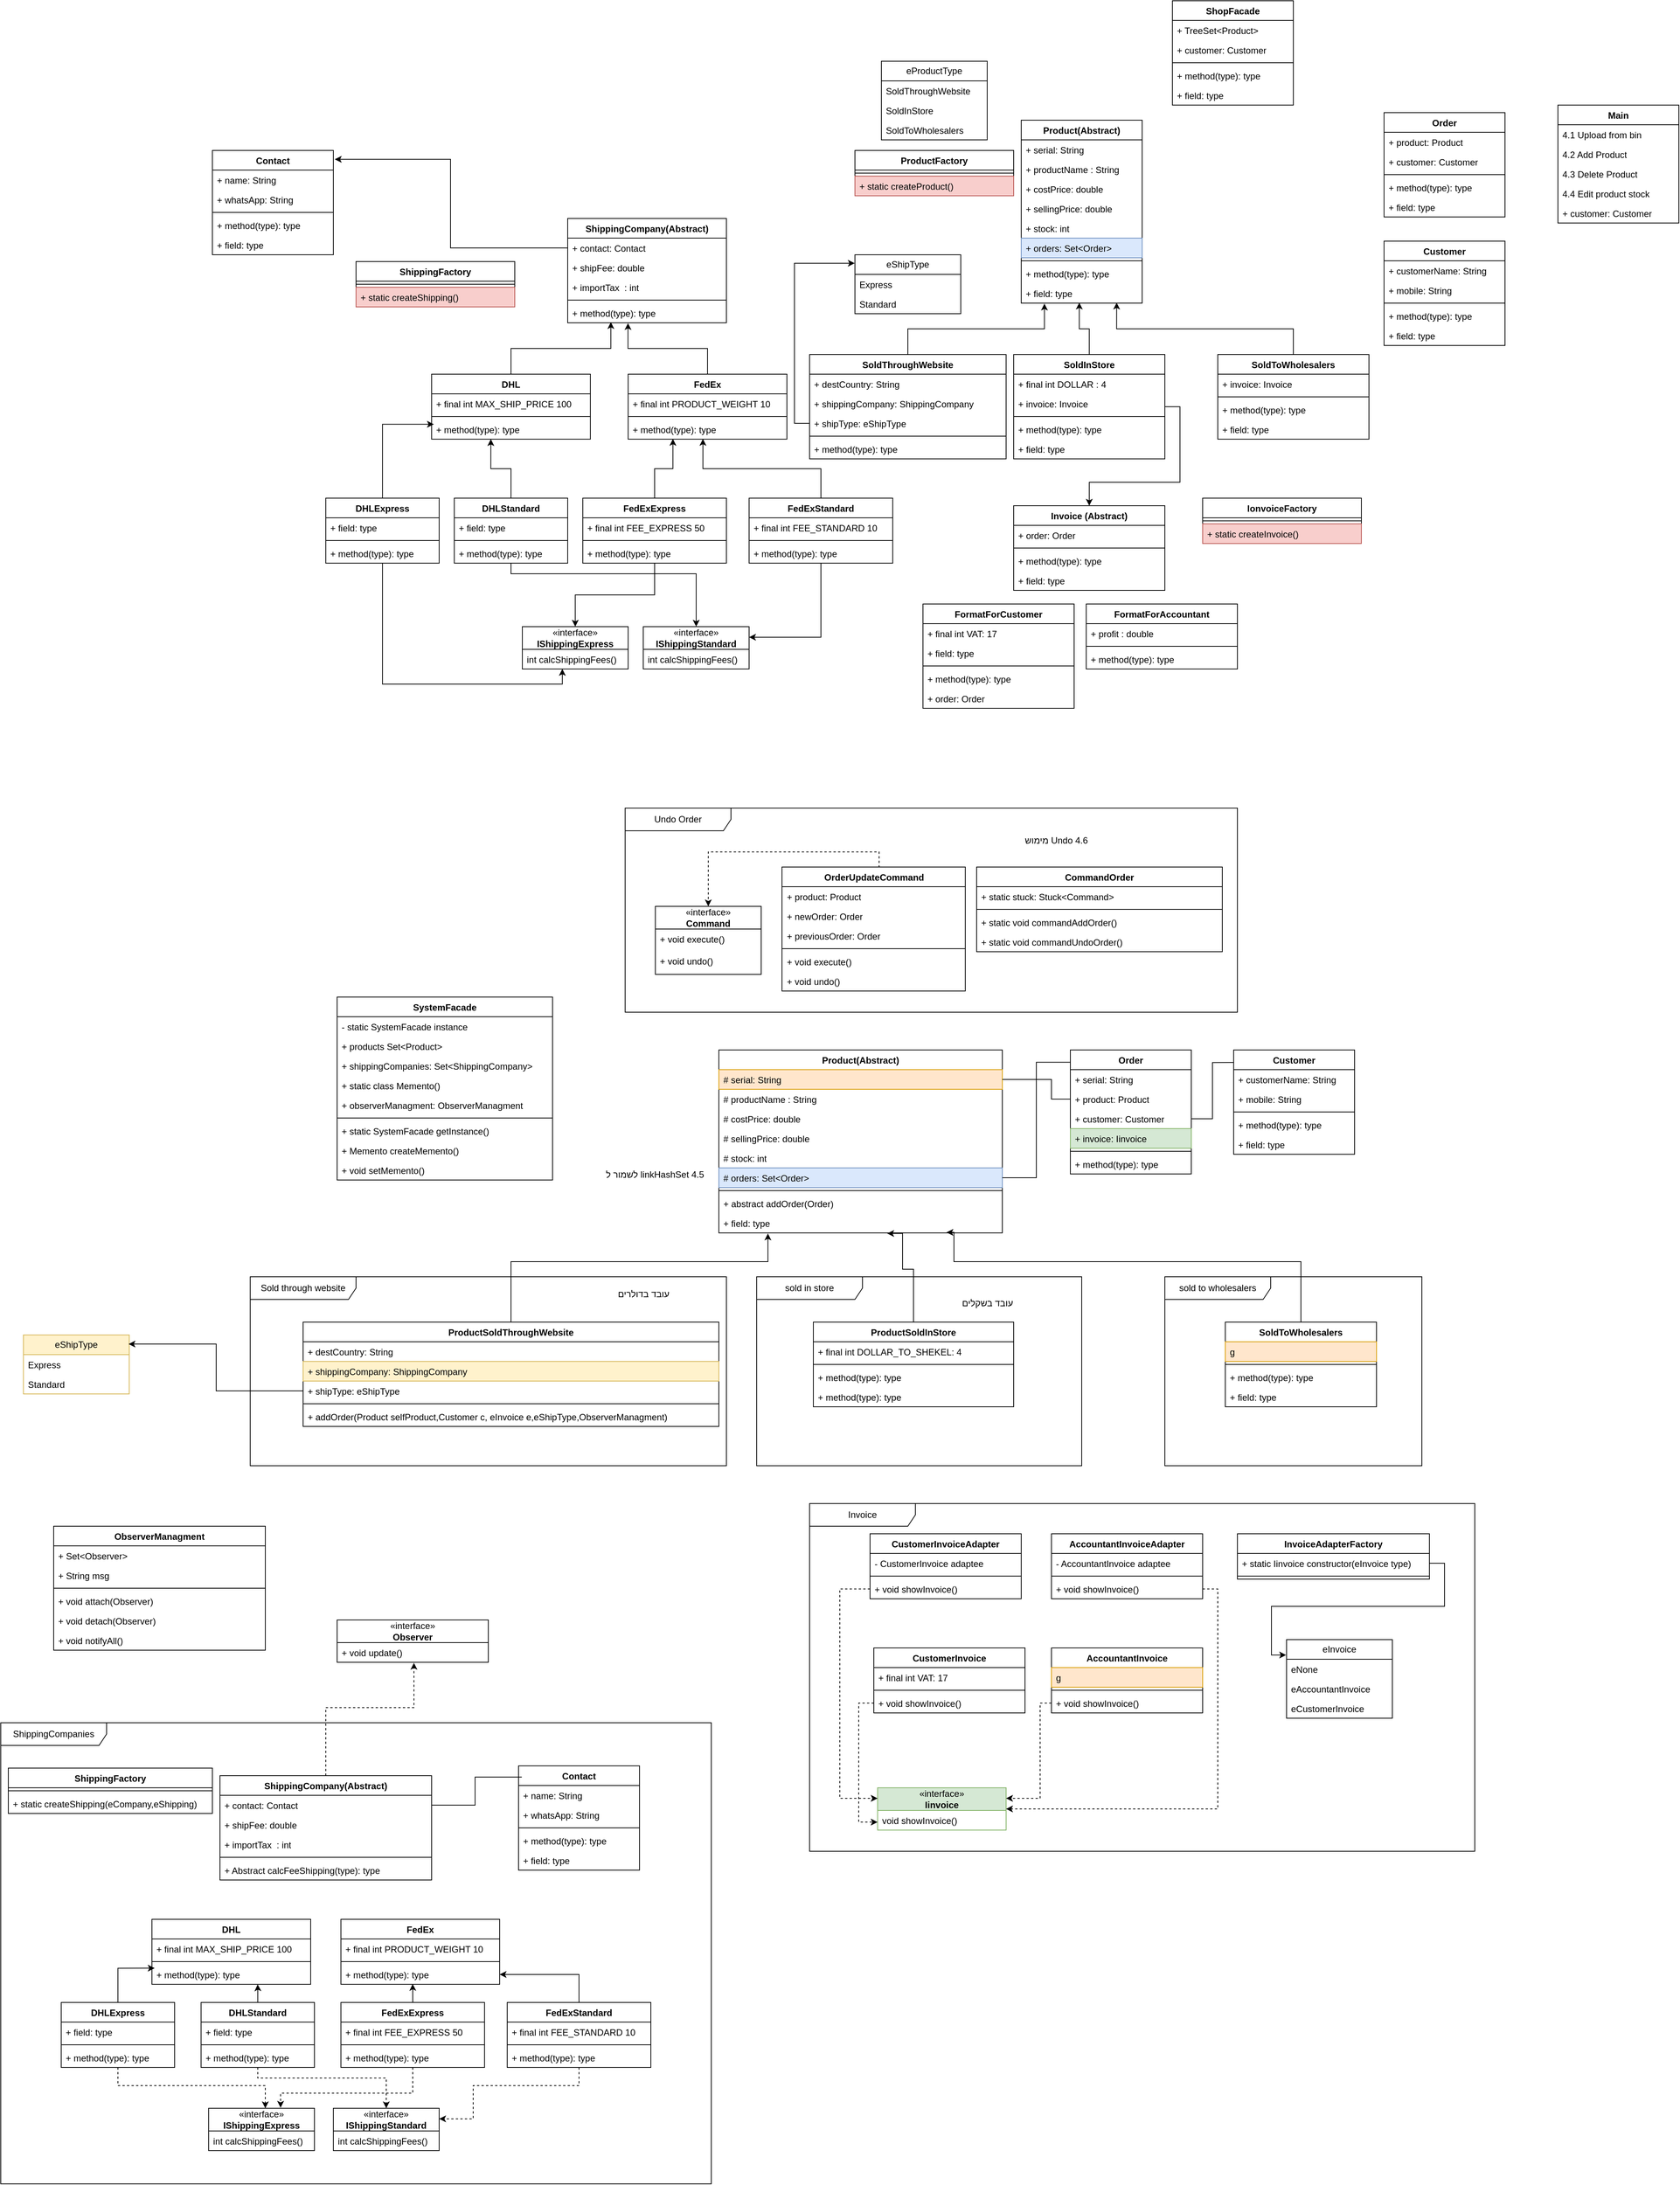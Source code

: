 <mxfile version="21.4.0" type="device">
  <diagram name="‫עמוד-1‬" id="NSOdITBFpndG5ONiXuww">
    <mxGraphModel dx="3080" dy="2068" grid="1" gridSize="10" guides="1" tooltips="1" connect="1" arrows="1" fold="1" page="1" pageScale="1" pageWidth="1169" pageHeight="1654" math="0" shadow="0">
      <root>
        <mxCell id="0" />
        <mxCell id="1" parent="0" />
        <mxCell id="yNL9xY0ZQXO30ngrtS2O-6" value="Product(Abstract)" style="swimlane;fontStyle=1;align=center;verticalAlign=top;childLayout=stackLayout;horizontal=1;startSize=26;horizontalStack=0;resizeParent=1;resizeParentMax=0;resizeLast=0;collapsible=1;marginBottom=0;whiteSpace=wrap;html=1;" parent="1" vertex="1">
          <mxGeometry x="-920" y="-1150" width="160" height="242" as="geometry" />
        </mxCell>
        <mxCell id="yNL9xY0ZQXO30ngrtS2O-14" value="+ serial: String" style="text;strokeColor=none;fillColor=none;align=left;verticalAlign=top;spacingLeft=4;spacingRight=4;overflow=hidden;rotatable=0;points=[[0,0.5],[1,0.5]];portConstraint=eastwest;whiteSpace=wrap;html=1;" parent="yNL9xY0ZQXO30ngrtS2O-6" vertex="1">
          <mxGeometry y="26" width="160" height="26" as="geometry" />
        </mxCell>
        <mxCell id="yNL9xY0ZQXO30ngrtS2O-7" value="+ productName : String" style="text;strokeColor=none;fillColor=none;align=left;verticalAlign=top;spacingLeft=4;spacingRight=4;overflow=hidden;rotatable=0;points=[[0,0.5],[1,0.5]];portConstraint=eastwest;whiteSpace=wrap;html=1;" parent="yNL9xY0ZQXO30ngrtS2O-6" vertex="1">
          <mxGeometry y="52" width="160" height="26" as="geometry" />
        </mxCell>
        <mxCell id="yNL9xY0ZQXO30ngrtS2O-10" value="+ costPrice: double" style="text;strokeColor=none;fillColor=none;align=left;verticalAlign=top;spacingLeft=4;spacingRight=4;overflow=hidden;rotatable=0;points=[[0,0.5],[1,0.5]];portConstraint=eastwest;whiteSpace=wrap;html=1;" parent="yNL9xY0ZQXO30ngrtS2O-6" vertex="1">
          <mxGeometry y="78" width="160" height="26" as="geometry" />
        </mxCell>
        <mxCell id="yNL9xY0ZQXO30ngrtS2O-11" value="+ sellingPrice: double" style="text;strokeColor=none;fillColor=none;align=left;verticalAlign=top;spacingLeft=4;spacingRight=4;overflow=hidden;rotatable=0;points=[[0,0.5],[1,0.5]];portConstraint=eastwest;whiteSpace=wrap;html=1;" parent="yNL9xY0ZQXO30ngrtS2O-6" vertex="1">
          <mxGeometry y="104" width="160" height="26" as="geometry" />
        </mxCell>
        <mxCell id="yNL9xY0ZQXO30ngrtS2O-12" value="+ stock: int" style="text;strokeColor=none;fillColor=none;align=left;verticalAlign=top;spacingLeft=4;spacingRight=4;overflow=hidden;rotatable=0;points=[[0,0.5],[1,0.5]];portConstraint=eastwest;whiteSpace=wrap;html=1;" parent="yNL9xY0ZQXO30ngrtS2O-6" vertex="1">
          <mxGeometry y="130" width="160" height="26" as="geometry" />
        </mxCell>
        <mxCell id="yNL9xY0ZQXO30ngrtS2O-13" value="+ orders: Set&amp;lt;Order&amp;gt;" style="text;strokeColor=#6c8ebf;fillColor=#dae8fc;align=left;verticalAlign=top;spacingLeft=4;spacingRight=4;overflow=hidden;rotatable=0;points=[[0,0.5],[1,0.5]];portConstraint=eastwest;whiteSpace=wrap;html=1;" parent="yNL9xY0ZQXO30ngrtS2O-6" vertex="1">
          <mxGeometry y="156" width="160" height="26" as="geometry" />
        </mxCell>
        <mxCell id="yNL9xY0ZQXO30ngrtS2O-8" value="" style="line;strokeWidth=1;fillColor=none;align=left;verticalAlign=middle;spacingTop=-1;spacingLeft=3;spacingRight=3;rotatable=0;labelPosition=right;points=[];portConstraint=eastwest;strokeColor=inherit;" parent="yNL9xY0ZQXO30ngrtS2O-6" vertex="1">
          <mxGeometry y="182" width="160" height="8" as="geometry" />
        </mxCell>
        <mxCell id="yNL9xY0ZQXO30ngrtS2O-9" value="+ method(type): type" style="text;strokeColor=none;fillColor=none;align=left;verticalAlign=top;spacingLeft=4;spacingRight=4;overflow=hidden;rotatable=0;points=[[0,0.5],[1,0.5]];portConstraint=eastwest;whiteSpace=wrap;html=1;" parent="yNL9xY0ZQXO30ngrtS2O-6" vertex="1">
          <mxGeometry y="190" width="160" height="26" as="geometry" />
        </mxCell>
        <mxCell id="yNL9xY0ZQXO30ngrtS2O-15" value="+ field: type" style="text;strokeColor=none;fillColor=none;align=left;verticalAlign=top;spacingLeft=4;spacingRight=4;overflow=hidden;rotatable=0;points=[[0,0.5],[1,0.5]];portConstraint=eastwest;whiteSpace=wrap;html=1;" parent="yNL9xY0ZQXO30ngrtS2O-6" vertex="1">
          <mxGeometry y="216" width="160" height="26" as="geometry" />
        </mxCell>
        <mxCell id="yNL9xY0ZQXO30ngrtS2O-16" value="Order" style="swimlane;fontStyle=1;align=center;verticalAlign=top;childLayout=stackLayout;horizontal=1;startSize=26;horizontalStack=0;resizeParent=1;resizeParentMax=0;resizeLast=0;collapsible=1;marginBottom=0;whiteSpace=wrap;html=1;" parent="1" vertex="1">
          <mxGeometry x="-440" y="-1160" width="160" height="138" as="geometry" />
        </mxCell>
        <mxCell id="yNL9xY0ZQXO30ngrtS2O-17" value="+ product: Product" style="text;strokeColor=none;fillColor=none;align=left;verticalAlign=top;spacingLeft=4;spacingRight=4;overflow=hidden;rotatable=0;points=[[0,0.5],[1,0.5]];portConstraint=eastwest;whiteSpace=wrap;html=1;" parent="yNL9xY0ZQXO30ngrtS2O-16" vertex="1">
          <mxGeometry y="26" width="160" height="26" as="geometry" />
        </mxCell>
        <mxCell id="yNL9xY0ZQXO30ngrtS2O-18" value="+ customer: Customer" style="text;strokeColor=none;fillColor=none;align=left;verticalAlign=top;spacingLeft=4;spacingRight=4;overflow=hidden;rotatable=0;points=[[0,0.5],[1,0.5]];portConstraint=eastwest;whiteSpace=wrap;html=1;" parent="yNL9xY0ZQXO30ngrtS2O-16" vertex="1">
          <mxGeometry y="52" width="160" height="26" as="geometry" />
        </mxCell>
        <mxCell id="yNL9xY0ZQXO30ngrtS2O-23" value="" style="line;strokeWidth=1;fillColor=none;align=left;verticalAlign=middle;spacingTop=-1;spacingLeft=3;spacingRight=3;rotatable=0;labelPosition=right;points=[];portConstraint=eastwest;strokeColor=inherit;" parent="yNL9xY0ZQXO30ngrtS2O-16" vertex="1">
          <mxGeometry y="78" width="160" height="8" as="geometry" />
        </mxCell>
        <mxCell id="yNL9xY0ZQXO30ngrtS2O-24" value="+ method(type): type" style="text;strokeColor=none;fillColor=none;align=left;verticalAlign=top;spacingLeft=4;spacingRight=4;overflow=hidden;rotatable=0;points=[[0,0.5],[1,0.5]];portConstraint=eastwest;whiteSpace=wrap;html=1;" parent="yNL9xY0ZQXO30ngrtS2O-16" vertex="1">
          <mxGeometry y="86" width="160" height="26" as="geometry" />
        </mxCell>
        <mxCell id="yNL9xY0ZQXO30ngrtS2O-25" value="+ field: type" style="text;strokeColor=none;fillColor=none;align=left;verticalAlign=top;spacingLeft=4;spacingRight=4;overflow=hidden;rotatable=0;points=[[0,0.5],[1,0.5]];portConstraint=eastwest;whiteSpace=wrap;html=1;" parent="yNL9xY0ZQXO30ngrtS2O-16" vertex="1">
          <mxGeometry y="112" width="160" height="26" as="geometry" />
        </mxCell>
        <mxCell id="yNL9xY0ZQXO30ngrtS2O-26" value="Customer" style="swimlane;fontStyle=1;align=center;verticalAlign=top;childLayout=stackLayout;horizontal=1;startSize=26;horizontalStack=0;resizeParent=1;resizeParentMax=0;resizeLast=0;collapsible=1;marginBottom=0;whiteSpace=wrap;html=1;" parent="1" vertex="1">
          <mxGeometry x="-440" y="-990" width="160" height="138" as="geometry" />
        </mxCell>
        <mxCell id="yNL9xY0ZQXO30ngrtS2O-27" value="+ customerName: String" style="text;strokeColor=none;fillColor=none;align=left;verticalAlign=top;spacingLeft=4;spacingRight=4;overflow=hidden;rotatable=0;points=[[0,0.5],[1,0.5]];portConstraint=eastwest;whiteSpace=wrap;html=1;" parent="yNL9xY0ZQXO30ngrtS2O-26" vertex="1">
          <mxGeometry y="26" width="160" height="26" as="geometry" />
        </mxCell>
        <mxCell id="yNL9xY0ZQXO30ngrtS2O-28" value="+ mobile: String" style="text;strokeColor=none;fillColor=none;align=left;verticalAlign=top;spacingLeft=4;spacingRight=4;overflow=hidden;rotatable=0;points=[[0,0.5],[1,0.5]];portConstraint=eastwest;whiteSpace=wrap;html=1;" parent="yNL9xY0ZQXO30ngrtS2O-26" vertex="1">
          <mxGeometry y="52" width="160" height="26" as="geometry" />
        </mxCell>
        <mxCell id="yNL9xY0ZQXO30ngrtS2O-29" value="" style="line;strokeWidth=1;fillColor=none;align=left;verticalAlign=middle;spacingTop=-1;spacingLeft=3;spacingRight=3;rotatable=0;labelPosition=right;points=[];portConstraint=eastwest;strokeColor=inherit;" parent="yNL9xY0ZQXO30ngrtS2O-26" vertex="1">
          <mxGeometry y="78" width="160" height="8" as="geometry" />
        </mxCell>
        <mxCell id="yNL9xY0ZQXO30ngrtS2O-30" value="+ method(type): type" style="text;strokeColor=none;fillColor=none;align=left;verticalAlign=top;spacingLeft=4;spacingRight=4;overflow=hidden;rotatable=0;points=[[0,0.5],[1,0.5]];portConstraint=eastwest;whiteSpace=wrap;html=1;" parent="yNL9xY0ZQXO30ngrtS2O-26" vertex="1">
          <mxGeometry y="86" width="160" height="26" as="geometry" />
        </mxCell>
        <mxCell id="yNL9xY0ZQXO30ngrtS2O-31" value="+ field: type" style="text;strokeColor=none;fillColor=none;align=left;verticalAlign=top;spacingLeft=4;spacingRight=4;overflow=hidden;rotatable=0;points=[[0,0.5],[1,0.5]];portConstraint=eastwest;whiteSpace=wrap;html=1;" parent="yNL9xY0ZQXO30ngrtS2O-26" vertex="1">
          <mxGeometry y="112" width="160" height="26" as="geometry" />
        </mxCell>
        <mxCell id="yNL9xY0ZQXO30ngrtS2O-233" style="edgeStyle=orthogonalEdgeStyle;rounded=0;orthogonalLoop=1;jettySize=auto;html=1;exitX=0.5;exitY=0;exitDx=0;exitDy=0;entryX=0.192;entryY=1.026;entryDx=0;entryDy=0;entryPerimeter=0;" parent="1" source="yNL9xY0ZQXO30ngrtS2O-45" target="yNL9xY0ZQXO30ngrtS2O-15" edge="1">
          <mxGeometry relative="1" as="geometry" />
        </mxCell>
        <mxCell id="yNL9xY0ZQXO30ngrtS2O-45" value="SoldThroughWebsite" style="swimlane;fontStyle=1;align=center;verticalAlign=top;childLayout=stackLayout;horizontal=1;startSize=26;horizontalStack=0;resizeParent=1;resizeParentMax=0;resizeLast=0;collapsible=1;marginBottom=0;whiteSpace=wrap;html=1;" parent="1" vertex="1">
          <mxGeometry x="-1200" y="-840" width="260" height="138" as="geometry" />
        </mxCell>
        <mxCell id="yNL9xY0ZQXO30ngrtS2O-46" value="+ destCountry: String" style="text;strokeColor=none;fillColor=none;align=left;verticalAlign=top;spacingLeft=4;spacingRight=4;overflow=hidden;rotatable=0;points=[[0,0.5],[1,0.5]];portConstraint=eastwest;whiteSpace=wrap;html=1;" parent="yNL9xY0ZQXO30ngrtS2O-45" vertex="1">
          <mxGeometry y="26" width="260" height="26" as="geometry" />
        </mxCell>
        <mxCell id="yNL9xY0ZQXO30ngrtS2O-47" value="+ shippingCompany:&amp;nbsp;ShippingCompany" style="text;strokeColor=none;fillColor=none;align=left;verticalAlign=top;spacingLeft=4;spacingRight=4;overflow=hidden;rotatable=0;points=[[0,0.5],[1,0.5]];portConstraint=eastwest;whiteSpace=wrap;html=1;" parent="yNL9xY0ZQXO30ngrtS2O-45" vertex="1">
          <mxGeometry y="52" width="260" height="26" as="geometry" />
        </mxCell>
        <mxCell id="yNL9xY0ZQXO30ngrtS2O-54" value="+ shipType: eShipType" style="text;strokeColor=none;fillColor=none;align=left;verticalAlign=top;spacingLeft=4;spacingRight=4;overflow=hidden;rotatable=0;points=[[0,0.5],[1,0.5]];portConstraint=eastwest;whiteSpace=wrap;html=1;" parent="yNL9xY0ZQXO30ngrtS2O-45" vertex="1">
          <mxGeometry y="78" width="260" height="26" as="geometry" />
        </mxCell>
        <mxCell id="yNL9xY0ZQXO30ngrtS2O-52" value="" style="line;strokeWidth=1;fillColor=none;align=left;verticalAlign=middle;spacingTop=-1;spacingLeft=3;spacingRight=3;rotatable=0;labelPosition=right;points=[];portConstraint=eastwest;strokeColor=inherit;" parent="yNL9xY0ZQXO30ngrtS2O-45" vertex="1">
          <mxGeometry y="104" width="260" height="8" as="geometry" />
        </mxCell>
        <mxCell id="yNL9xY0ZQXO30ngrtS2O-53" value="+ method(type): type" style="text;strokeColor=none;fillColor=none;align=left;verticalAlign=top;spacingLeft=4;spacingRight=4;overflow=hidden;rotatable=0;points=[[0,0.5],[1,0.5]];portConstraint=eastwest;whiteSpace=wrap;html=1;" parent="yNL9xY0ZQXO30ngrtS2O-45" vertex="1">
          <mxGeometry y="112" width="260" height="26" as="geometry" />
        </mxCell>
        <mxCell id="yNL9xY0ZQXO30ngrtS2O-99" style="edgeStyle=orthogonalEdgeStyle;rounded=0;orthogonalLoop=1;jettySize=auto;html=1;exitX=1;exitY=0.5;exitDx=0;exitDy=0;entryX=0.5;entryY=0;entryDx=0;entryDy=0;" parent="1" source="yNL9xY0ZQXO30ngrtS2O-67" target="yNL9xY0ZQXO30ngrtS2O-77" edge="1">
          <mxGeometry relative="1" as="geometry" />
        </mxCell>
        <mxCell id="yNL9xY0ZQXO30ngrtS2O-234" style="edgeStyle=orthogonalEdgeStyle;rounded=0;orthogonalLoop=1;jettySize=auto;html=1;entryX=0.48;entryY=0.974;entryDx=0;entryDy=0;entryPerimeter=0;" parent="1" source="yNL9xY0ZQXO30ngrtS2O-67" target="yNL9xY0ZQXO30ngrtS2O-15" edge="1">
          <mxGeometry relative="1" as="geometry" />
        </mxCell>
        <mxCell id="yNL9xY0ZQXO30ngrtS2O-67" value="SoldInStore" style="swimlane;fontStyle=1;align=center;verticalAlign=top;childLayout=stackLayout;horizontal=1;startSize=26;horizontalStack=0;resizeParent=1;resizeParentMax=0;resizeLast=0;collapsible=1;marginBottom=0;whiteSpace=wrap;html=1;" parent="1" vertex="1">
          <mxGeometry x="-930" y="-840" width="200" height="138" as="geometry" />
        </mxCell>
        <mxCell id="yNL9xY0ZQXO30ngrtS2O-73" value="+ final int DOLLAR : 4" style="text;strokeColor=none;fillColor=none;align=left;verticalAlign=top;spacingLeft=4;spacingRight=4;overflow=hidden;rotatable=0;points=[[0,0.5],[1,0.5]];portConstraint=eastwest;whiteSpace=wrap;html=1;" parent="yNL9xY0ZQXO30ngrtS2O-67" vertex="1">
          <mxGeometry y="26" width="200" height="26" as="geometry" />
        </mxCell>
        <mxCell id="yNL9xY0ZQXO30ngrtS2O-68" value="+ invoice: Invoice" style="text;strokeColor=none;fillColor=none;align=left;verticalAlign=top;spacingLeft=4;spacingRight=4;overflow=hidden;rotatable=0;points=[[0,0.5],[1,0.5]];portConstraint=eastwest;whiteSpace=wrap;html=1;" parent="yNL9xY0ZQXO30ngrtS2O-67" vertex="1">
          <mxGeometry y="52" width="200" height="26" as="geometry" />
        </mxCell>
        <mxCell id="yNL9xY0ZQXO30ngrtS2O-74" value="" style="line;strokeWidth=1;fillColor=none;align=left;verticalAlign=middle;spacingTop=-1;spacingLeft=3;spacingRight=3;rotatable=0;labelPosition=right;points=[];portConstraint=eastwest;strokeColor=inherit;" parent="yNL9xY0ZQXO30ngrtS2O-67" vertex="1">
          <mxGeometry y="78" width="200" height="8" as="geometry" />
        </mxCell>
        <mxCell id="yNL9xY0ZQXO30ngrtS2O-75" value="+ method(type): type" style="text;strokeColor=none;fillColor=none;align=left;verticalAlign=top;spacingLeft=4;spacingRight=4;overflow=hidden;rotatable=0;points=[[0,0.5],[1,0.5]];portConstraint=eastwest;whiteSpace=wrap;html=1;" parent="yNL9xY0ZQXO30ngrtS2O-67" vertex="1">
          <mxGeometry y="86" width="200" height="26" as="geometry" />
        </mxCell>
        <mxCell id="yNL9xY0ZQXO30ngrtS2O-76" value="+ field: type" style="text;strokeColor=none;fillColor=none;align=left;verticalAlign=top;spacingLeft=4;spacingRight=4;overflow=hidden;rotatable=0;points=[[0,0.5],[1,0.5]];portConstraint=eastwest;whiteSpace=wrap;html=1;" parent="yNL9xY0ZQXO30ngrtS2O-67" vertex="1">
          <mxGeometry y="112" width="200" height="26" as="geometry" />
        </mxCell>
        <mxCell id="yNL9xY0ZQXO30ngrtS2O-77" value="Invoice (Abstract)" style="swimlane;fontStyle=1;align=center;verticalAlign=top;childLayout=stackLayout;horizontal=1;startSize=26;horizontalStack=0;resizeParent=1;resizeParentMax=0;resizeLast=0;collapsible=1;marginBottom=0;whiteSpace=wrap;html=1;" parent="1" vertex="1">
          <mxGeometry x="-930" y="-640" width="200" height="112" as="geometry" />
        </mxCell>
        <mxCell id="yNL9xY0ZQXO30ngrtS2O-78" value="+ order: Order" style="text;strokeColor=none;fillColor=none;align=left;verticalAlign=top;spacingLeft=4;spacingRight=4;overflow=hidden;rotatable=0;points=[[0,0.5],[1,0.5]];portConstraint=eastwest;whiteSpace=wrap;html=1;" parent="yNL9xY0ZQXO30ngrtS2O-77" vertex="1">
          <mxGeometry y="26" width="200" height="26" as="geometry" />
        </mxCell>
        <mxCell id="yNL9xY0ZQXO30ngrtS2O-83" value="" style="line;strokeWidth=1;fillColor=none;align=left;verticalAlign=middle;spacingTop=-1;spacingLeft=3;spacingRight=3;rotatable=0;labelPosition=right;points=[];portConstraint=eastwest;strokeColor=inherit;" parent="yNL9xY0ZQXO30ngrtS2O-77" vertex="1">
          <mxGeometry y="52" width="200" height="8" as="geometry" />
        </mxCell>
        <mxCell id="yNL9xY0ZQXO30ngrtS2O-84" value="+ method(type): type" style="text;strokeColor=none;fillColor=none;align=left;verticalAlign=top;spacingLeft=4;spacingRight=4;overflow=hidden;rotatable=0;points=[[0,0.5],[1,0.5]];portConstraint=eastwest;whiteSpace=wrap;html=1;" parent="yNL9xY0ZQXO30ngrtS2O-77" vertex="1">
          <mxGeometry y="60" width="200" height="26" as="geometry" />
        </mxCell>
        <mxCell id="yNL9xY0ZQXO30ngrtS2O-85" value="+ field: type" style="text;strokeColor=none;fillColor=none;align=left;verticalAlign=top;spacingLeft=4;spacingRight=4;overflow=hidden;rotatable=0;points=[[0,0.5],[1,0.5]];portConstraint=eastwest;whiteSpace=wrap;html=1;" parent="yNL9xY0ZQXO30ngrtS2O-77" vertex="1">
          <mxGeometry y="86" width="200" height="26" as="geometry" />
        </mxCell>
        <mxCell id="yNL9xY0ZQXO30ngrtS2O-86" value="FormatForCustomer" style="swimlane;fontStyle=1;align=center;verticalAlign=top;childLayout=stackLayout;horizontal=1;startSize=26;horizontalStack=0;resizeParent=1;resizeParentMax=0;resizeLast=0;collapsible=1;marginBottom=0;whiteSpace=wrap;html=1;" parent="1" vertex="1">
          <mxGeometry x="-1050" y="-510" width="200" height="138" as="geometry" />
        </mxCell>
        <mxCell id="yNL9xY0ZQXO30ngrtS2O-98" value="+ final int VAT: 17" style="text;strokeColor=none;fillColor=none;align=left;verticalAlign=top;spacingLeft=4;spacingRight=4;overflow=hidden;rotatable=0;points=[[0,0.5],[1,0.5]];portConstraint=eastwest;whiteSpace=wrap;html=1;" parent="yNL9xY0ZQXO30ngrtS2O-86" vertex="1">
          <mxGeometry y="26" width="200" height="26" as="geometry" />
        </mxCell>
        <mxCell id="yNL9xY0ZQXO30ngrtS2O-90" value="+ field: type" style="text;strokeColor=none;fillColor=none;align=left;verticalAlign=top;spacingLeft=4;spacingRight=4;overflow=hidden;rotatable=0;points=[[0,0.5],[1,0.5]];portConstraint=eastwest;whiteSpace=wrap;html=1;" parent="yNL9xY0ZQXO30ngrtS2O-86" vertex="1">
          <mxGeometry y="52" width="200" height="26" as="geometry" />
        </mxCell>
        <mxCell id="yNL9xY0ZQXO30ngrtS2O-88" value="" style="line;strokeWidth=1;fillColor=none;align=left;verticalAlign=middle;spacingTop=-1;spacingLeft=3;spacingRight=3;rotatable=0;labelPosition=right;points=[];portConstraint=eastwest;strokeColor=inherit;" parent="yNL9xY0ZQXO30ngrtS2O-86" vertex="1">
          <mxGeometry y="78" width="200" height="8" as="geometry" />
        </mxCell>
        <mxCell id="yNL9xY0ZQXO30ngrtS2O-89" value="+ method(type): type" style="text;strokeColor=none;fillColor=none;align=left;verticalAlign=top;spacingLeft=4;spacingRight=4;overflow=hidden;rotatable=0;points=[[0,0.5],[1,0.5]];portConstraint=eastwest;whiteSpace=wrap;html=1;" parent="yNL9xY0ZQXO30ngrtS2O-86" vertex="1">
          <mxGeometry y="86" width="200" height="26" as="geometry" />
        </mxCell>
        <mxCell id="yNL9xY0ZQXO30ngrtS2O-97" value="+ order: Order" style="text;strokeColor=none;fillColor=none;align=left;verticalAlign=top;spacingLeft=4;spacingRight=4;overflow=hidden;rotatable=0;points=[[0,0.5],[1,0.5]];portConstraint=eastwest;whiteSpace=wrap;html=1;" parent="yNL9xY0ZQXO30ngrtS2O-86" vertex="1">
          <mxGeometry y="112" width="200" height="26" as="geometry" />
        </mxCell>
        <mxCell id="yNL9xY0ZQXO30ngrtS2O-91" value="FormatForAccountant" style="swimlane;fontStyle=1;align=center;verticalAlign=top;childLayout=stackLayout;horizontal=1;startSize=26;horizontalStack=0;resizeParent=1;resizeParentMax=0;resizeLast=0;collapsible=1;marginBottom=0;whiteSpace=wrap;html=1;" parent="1" vertex="1">
          <mxGeometry x="-834" y="-510" width="200" height="86" as="geometry" />
        </mxCell>
        <mxCell id="yNL9xY0ZQXO30ngrtS2O-95" value="+ profit : double" style="text;strokeColor=none;fillColor=none;align=left;verticalAlign=top;spacingLeft=4;spacingRight=4;overflow=hidden;rotatable=0;points=[[0,0.5],[1,0.5]];portConstraint=eastwest;whiteSpace=wrap;html=1;" parent="yNL9xY0ZQXO30ngrtS2O-91" vertex="1">
          <mxGeometry y="26" width="200" height="26" as="geometry" />
        </mxCell>
        <mxCell id="yNL9xY0ZQXO30ngrtS2O-93" value="" style="line;strokeWidth=1;fillColor=none;align=left;verticalAlign=middle;spacingTop=-1;spacingLeft=3;spacingRight=3;rotatable=0;labelPosition=right;points=[];portConstraint=eastwest;strokeColor=inherit;" parent="yNL9xY0ZQXO30ngrtS2O-91" vertex="1">
          <mxGeometry y="52" width="200" height="8" as="geometry" />
        </mxCell>
        <mxCell id="yNL9xY0ZQXO30ngrtS2O-94" value="+ method(type): type" style="text;strokeColor=none;fillColor=none;align=left;verticalAlign=top;spacingLeft=4;spacingRight=4;overflow=hidden;rotatable=0;points=[[0,0.5],[1,0.5]];portConstraint=eastwest;whiteSpace=wrap;html=1;" parent="yNL9xY0ZQXO30ngrtS2O-91" vertex="1">
          <mxGeometry y="60" width="200" height="26" as="geometry" />
        </mxCell>
        <mxCell id="yNL9xY0ZQXO30ngrtS2O-235" style="edgeStyle=orthogonalEdgeStyle;rounded=0;orthogonalLoop=1;jettySize=auto;html=1;entryX=0.789;entryY=0.974;entryDx=0;entryDy=0;entryPerimeter=0;" parent="1" source="yNL9xY0ZQXO30ngrtS2O-101" target="yNL9xY0ZQXO30ngrtS2O-15" edge="1">
          <mxGeometry relative="1" as="geometry" />
        </mxCell>
        <mxCell id="yNL9xY0ZQXO30ngrtS2O-101" value="SoldToWholesalers" style="swimlane;fontStyle=1;align=center;verticalAlign=top;childLayout=stackLayout;horizontal=1;startSize=26;horizontalStack=0;resizeParent=1;resizeParentMax=0;resizeLast=0;collapsible=1;marginBottom=0;whiteSpace=wrap;html=1;" parent="1" vertex="1">
          <mxGeometry x="-660" y="-840" width="200" height="112" as="geometry" />
        </mxCell>
        <mxCell id="yNL9xY0ZQXO30ngrtS2O-102" value="+ invoice: Invoice" style="text;strokeColor=none;fillColor=none;align=left;verticalAlign=top;spacingLeft=4;spacingRight=4;overflow=hidden;rotatable=0;points=[[0,0.5],[1,0.5]];portConstraint=eastwest;whiteSpace=wrap;html=1;" parent="yNL9xY0ZQXO30ngrtS2O-101" vertex="1">
          <mxGeometry y="26" width="200" height="26" as="geometry" />
        </mxCell>
        <mxCell id="yNL9xY0ZQXO30ngrtS2O-104" value="" style="line;strokeWidth=1;fillColor=none;align=left;verticalAlign=middle;spacingTop=-1;spacingLeft=3;spacingRight=3;rotatable=0;labelPosition=right;points=[];portConstraint=eastwest;strokeColor=inherit;" parent="yNL9xY0ZQXO30ngrtS2O-101" vertex="1">
          <mxGeometry y="52" width="200" height="8" as="geometry" />
        </mxCell>
        <mxCell id="yNL9xY0ZQXO30ngrtS2O-105" value="+ method(type): type" style="text;strokeColor=none;fillColor=none;align=left;verticalAlign=top;spacingLeft=4;spacingRight=4;overflow=hidden;rotatable=0;points=[[0,0.5],[1,0.5]];portConstraint=eastwest;whiteSpace=wrap;html=1;" parent="yNL9xY0ZQXO30ngrtS2O-101" vertex="1">
          <mxGeometry y="60" width="200" height="26" as="geometry" />
        </mxCell>
        <mxCell id="yNL9xY0ZQXO30ngrtS2O-106" value="+ field: type" style="text;strokeColor=none;fillColor=none;align=left;verticalAlign=top;spacingLeft=4;spacingRight=4;overflow=hidden;rotatable=0;points=[[0,0.5],[1,0.5]];portConstraint=eastwest;whiteSpace=wrap;html=1;" parent="yNL9xY0ZQXO30ngrtS2O-101" vertex="1">
          <mxGeometry y="86" width="200" height="26" as="geometry" />
        </mxCell>
        <mxCell id="yNL9xY0ZQXO30ngrtS2O-109" value="Contact" style="swimlane;fontStyle=1;align=center;verticalAlign=top;childLayout=stackLayout;horizontal=1;startSize=26;horizontalStack=0;resizeParent=1;resizeParentMax=0;resizeLast=0;collapsible=1;marginBottom=0;whiteSpace=wrap;html=1;" parent="1" vertex="1">
          <mxGeometry x="-1990" y="-1110" width="160" height="138" as="geometry" />
        </mxCell>
        <mxCell id="yNL9xY0ZQXO30ngrtS2O-110" value="+ name: String" style="text;strokeColor=none;fillColor=none;align=left;verticalAlign=top;spacingLeft=4;spacingRight=4;overflow=hidden;rotatable=0;points=[[0,0.5],[1,0.5]];portConstraint=eastwest;whiteSpace=wrap;html=1;" parent="yNL9xY0ZQXO30ngrtS2O-109" vertex="1">
          <mxGeometry y="26" width="160" height="26" as="geometry" />
        </mxCell>
        <mxCell id="yNL9xY0ZQXO30ngrtS2O-111" value="+ whatsApp: String" style="text;strokeColor=none;fillColor=none;align=left;verticalAlign=top;spacingLeft=4;spacingRight=4;overflow=hidden;rotatable=0;points=[[0,0.5],[1,0.5]];portConstraint=eastwest;whiteSpace=wrap;html=1;" parent="yNL9xY0ZQXO30ngrtS2O-109" vertex="1">
          <mxGeometry y="52" width="160" height="26" as="geometry" />
        </mxCell>
        <mxCell id="yNL9xY0ZQXO30ngrtS2O-112" value="" style="line;strokeWidth=1;fillColor=none;align=left;verticalAlign=middle;spacingTop=-1;spacingLeft=3;spacingRight=3;rotatable=0;labelPosition=right;points=[];portConstraint=eastwest;strokeColor=inherit;" parent="yNL9xY0ZQXO30ngrtS2O-109" vertex="1">
          <mxGeometry y="78" width="160" height="8" as="geometry" />
        </mxCell>
        <mxCell id="yNL9xY0ZQXO30ngrtS2O-113" value="+ method(type): type" style="text;strokeColor=none;fillColor=none;align=left;verticalAlign=top;spacingLeft=4;spacingRight=4;overflow=hidden;rotatable=0;points=[[0,0.5],[1,0.5]];portConstraint=eastwest;whiteSpace=wrap;html=1;" parent="yNL9xY0ZQXO30ngrtS2O-109" vertex="1">
          <mxGeometry y="86" width="160" height="26" as="geometry" />
        </mxCell>
        <mxCell id="yNL9xY0ZQXO30ngrtS2O-114" value="+ field: type" style="text;strokeColor=none;fillColor=none;align=left;verticalAlign=top;spacingLeft=4;spacingRight=4;overflow=hidden;rotatable=0;points=[[0,0.5],[1,0.5]];portConstraint=eastwest;whiteSpace=wrap;html=1;" parent="yNL9xY0ZQXO30ngrtS2O-109" vertex="1">
          <mxGeometry y="112" width="160" height="26" as="geometry" />
        </mxCell>
        <mxCell id="yNL9xY0ZQXO30ngrtS2O-150" value="ShippingCompany(Abstract)" style="swimlane;fontStyle=1;align=center;verticalAlign=top;childLayout=stackLayout;horizontal=1;startSize=26;horizontalStack=0;resizeParent=1;resizeParentMax=0;resizeLast=0;collapsible=1;marginBottom=0;whiteSpace=wrap;html=1;" parent="1" vertex="1">
          <mxGeometry x="-1520" y="-1020" width="210" height="138" as="geometry" />
        </mxCell>
        <mxCell id="yNL9xY0ZQXO30ngrtS2O-151" value="+ contact: Contact" style="text;strokeColor=none;fillColor=none;align=left;verticalAlign=top;spacingLeft=4;spacingRight=4;overflow=hidden;rotatable=0;points=[[0,0.5],[1,0.5]];portConstraint=eastwest;whiteSpace=wrap;html=1;" parent="yNL9xY0ZQXO30ngrtS2O-150" vertex="1">
          <mxGeometry y="26" width="210" height="26" as="geometry" />
        </mxCell>
        <mxCell id="yNL9xY0ZQXO30ngrtS2O-211" value="+ shipFee: double" style="text;strokeColor=none;fillColor=none;align=left;verticalAlign=top;spacingLeft=4;spacingRight=4;overflow=hidden;rotatable=0;points=[[0,0.5],[1,0.5]];portConstraint=eastwest;whiteSpace=wrap;html=1;" parent="yNL9xY0ZQXO30ngrtS2O-150" vertex="1">
          <mxGeometry y="52" width="210" height="26" as="geometry" />
        </mxCell>
        <mxCell id="yNL9xY0ZQXO30ngrtS2O-220" value="+ importTax&amp;nbsp; : int" style="text;strokeColor=none;fillColor=none;align=left;verticalAlign=top;spacingLeft=4;spacingRight=4;overflow=hidden;rotatable=0;points=[[0,0.5],[1,0.5]];portConstraint=eastwest;whiteSpace=wrap;html=1;" parent="yNL9xY0ZQXO30ngrtS2O-150" vertex="1">
          <mxGeometry y="78" width="210" height="26" as="geometry" />
        </mxCell>
        <mxCell id="yNL9xY0ZQXO30ngrtS2O-153" value="" style="line;strokeWidth=1;fillColor=none;align=left;verticalAlign=middle;spacingTop=-1;spacingLeft=3;spacingRight=3;rotatable=0;labelPosition=right;points=[];portConstraint=eastwest;strokeColor=inherit;" parent="yNL9xY0ZQXO30ngrtS2O-150" vertex="1">
          <mxGeometry y="104" width="210" height="8" as="geometry" />
        </mxCell>
        <mxCell id="yNL9xY0ZQXO30ngrtS2O-154" value="+ method(type): type" style="text;strokeColor=none;fillColor=none;align=left;verticalAlign=top;spacingLeft=4;spacingRight=4;overflow=hidden;rotatable=0;points=[[0,0.5],[1,0.5]];portConstraint=eastwest;whiteSpace=wrap;html=1;" parent="yNL9xY0ZQXO30ngrtS2O-150" vertex="1">
          <mxGeometry y="112" width="210" height="26" as="geometry" />
        </mxCell>
        <mxCell id="yNL9xY0ZQXO30ngrtS2O-157" style="edgeStyle=orthogonalEdgeStyle;rounded=0;orthogonalLoop=1;jettySize=auto;html=1;exitX=0;exitY=0.5;exitDx=0;exitDy=0;entryX=1.012;entryY=0.085;entryDx=0;entryDy=0;entryPerimeter=0;" parent="1" source="yNL9xY0ZQXO30ngrtS2O-151" target="yNL9xY0ZQXO30ngrtS2O-109" edge="1">
          <mxGeometry relative="1" as="geometry" />
        </mxCell>
        <mxCell id="yNL9xY0ZQXO30ngrtS2O-174" style="edgeStyle=orthogonalEdgeStyle;rounded=0;orthogonalLoop=1;jettySize=auto;html=1;exitX=0.5;exitY=0;exitDx=0;exitDy=0;entryX=0.272;entryY=0.966;entryDx=0;entryDy=0;entryPerimeter=0;" parent="1" source="yNL9xY0ZQXO30ngrtS2O-158" target="yNL9xY0ZQXO30ngrtS2O-154" edge="1">
          <mxGeometry relative="1" as="geometry" />
        </mxCell>
        <mxCell id="yNL9xY0ZQXO30ngrtS2O-158" value="DHL" style="swimlane;fontStyle=1;align=center;verticalAlign=top;childLayout=stackLayout;horizontal=1;startSize=26;horizontalStack=0;resizeParent=1;resizeParentMax=0;resizeLast=0;collapsible=1;marginBottom=0;whiteSpace=wrap;html=1;" parent="1" vertex="1">
          <mxGeometry x="-1700" y="-814" width="210" height="86" as="geometry" />
        </mxCell>
        <mxCell id="yNL9xY0ZQXO30ngrtS2O-162" value="+ final int MAX_SHIP_PRICE 100" style="text;strokeColor=none;fillColor=none;align=left;verticalAlign=top;spacingLeft=4;spacingRight=4;overflow=hidden;rotatable=0;points=[[0,0.5],[1,0.5]];portConstraint=eastwest;whiteSpace=wrap;html=1;" parent="yNL9xY0ZQXO30ngrtS2O-158" vertex="1">
          <mxGeometry y="26" width="210" height="26" as="geometry" />
        </mxCell>
        <mxCell id="yNL9xY0ZQXO30ngrtS2O-160" value="" style="line;strokeWidth=1;fillColor=none;align=left;verticalAlign=middle;spacingTop=-1;spacingLeft=3;spacingRight=3;rotatable=0;labelPosition=right;points=[];portConstraint=eastwest;strokeColor=inherit;" parent="yNL9xY0ZQXO30ngrtS2O-158" vertex="1">
          <mxGeometry y="52" width="210" height="8" as="geometry" />
        </mxCell>
        <mxCell id="yNL9xY0ZQXO30ngrtS2O-161" value="+ method(type): type" style="text;strokeColor=none;fillColor=none;align=left;verticalAlign=top;spacingLeft=4;spacingRight=4;overflow=hidden;rotatable=0;points=[[0,0.5],[1,0.5]];portConstraint=eastwest;whiteSpace=wrap;html=1;" parent="yNL9xY0ZQXO30ngrtS2O-158" vertex="1">
          <mxGeometry y="60" width="210" height="26" as="geometry" />
        </mxCell>
        <mxCell id="yNL9xY0ZQXO30ngrtS2O-175" style="edgeStyle=orthogonalEdgeStyle;rounded=0;orthogonalLoop=1;jettySize=auto;html=1;exitX=0.5;exitY=0;exitDx=0;exitDy=0;entryX=0.38;entryY=1.017;entryDx=0;entryDy=0;entryPerimeter=0;" parent="1" source="yNL9xY0ZQXO30ngrtS2O-164" target="yNL9xY0ZQXO30ngrtS2O-154" edge="1">
          <mxGeometry relative="1" as="geometry" />
        </mxCell>
        <mxCell id="yNL9xY0ZQXO30ngrtS2O-164" value="FedEx" style="swimlane;fontStyle=1;align=center;verticalAlign=top;childLayout=stackLayout;horizontal=1;startSize=26;horizontalStack=0;resizeParent=1;resizeParentMax=0;resizeLast=0;collapsible=1;marginBottom=0;whiteSpace=wrap;html=1;" parent="1" vertex="1">
          <mxGeometry x="-1440" y="-814" width="210" height="86" as="geometry" />
        </mxCell>
        <mxCell id="yNL9xY0ZQXO30ngrtS2O-168" value="+ final int PRODUCT_WEIGHT 10" style="text;strokeColor=none;fillColor=none;align=left;verticalAlign=top;spacingLeft=4;spacingRight=4;overflow=hidden;rotatable=0;points=[[0,0.5],[1,0.5]];portConstraint=eastwest;whiteSpace=wrap;html=1;" parent="yNL9xY0ZQXO30ngrtS2O-164" vertex="1">
          <mxGeometry y="26" width="210" height="26" as="geometry" />
        </mxCell>
        <mxCell id="yNL9xY0ZQXO30ngrtS2O-166" value="" style="line;strokeWidth=1;fillColor=none;align=left;verticalAlign=middle;spacingTop=-1;spacingLeft=3;spacingRight=3;rotatable=0;labelPosition=right;points=[];portConstraint=eastwest;strokeColor=inherit;" parent="yNL9xY0ZQXO30ngrtS2O-164" vertex="1">
          <mxGeometry y="52" width="210" height="8" as="geometry" />
        </mxCell>
        <mxCell id="yNL9xY0ZQXO30ngrtS2O-167" value="+ method(type): type" style="text;strokeColor=none;fillColor=none;align=left;verticalAlign=top;spacingLeft=4;spacingRight=4;overflow=hidden;rotatable=0;points=[[0,0.5],[1,0.5]];portConstraint=eastwest;whiteSpace=wrap;html=1;" parent="yNL9xY0ZQXO30ngrtS2O-164" vertex="1">
          <mxGeometry y="60" width="210" height="26" as="geometry" />
        </mxCell>
        <mxCell id="yNL9xY0ZQXO30ngrtS2O-207" style="edgeStyle=orthogonalEdgeStyle;rounded=0;orthogonalLoop=1;jettySize=auto;html=1;entryX=0.5;entryY=0;entryDx=0;entryDy=0;" parent="1" source="yNL9xY0ZQXO30ngrtS2O-177" target="yNL9xY0ZQXO30ngrtS2O-185" edge="1">
          <mxGeometry relative="1" as="geometry" />
        </mxCell>
        <mxCell id="yNL9xY0ZQXO30ngrtS2O-222" style="edgeStyle=orthogonalEdgeStyle;rounded=0;orthogonalLoop=1;jettySize=auto;html=1;entryX=0.282;entryY=0.984;entryDx=0;entryDy=0;entryPerimeter=0;" parent="1" source="yNL9xY0ZQXO30ngrtS2O-177" target="yNL9xY0ZQXO30ngrtS2O-167" edge="1">
          <mxGeometry relative="1" as="geometry" />
        </mxCell>
        <mxCell id="yNL9xY0ZQXO30ngrtS2O-177" value="FedExExpress" style="swimlane;fontStyle=1;align=center;verticalAlign=top;childLayout=stackLayout;horizontal=1;startSize=26;horizontalStack=0;resizeParent=1;resizeParentMax=0;resizeLast=0;collapsible=1;marginBottom=0;whiteSpace=wrap;html=1;" parent="1" vertex="1">
          <mxGeometry x="-1500" y="-650" width="190" height="86" as="geometry" />
        </mxCell>
        <mxCell id="yNL9xY0ZQXO30ngrtS2O-178" value="+ final int FEE_EXPRESS 50" style="text;strokeColor=none;fillColor=none;align=left;verticalAlign=top;spacingLeft=4;spacingRight=4;overflow=hidden;rotatable=0;points=[[0,0.5],[1,0.5]];portConstraint=eastwest;whiteSpace=wrap;html=1;" parent="yNL9xY0ZQXO30ngrtS2O-177" vertex="1">
          <mxGeometry y="26" width="190" height="26" as="geometry" />
        </mxCell>
        <mxCell id="yNL9xY0ZQXO30ngrtS2O-179" value="" style="line;strokeWidth=1;fillColor=none;align=left;verticalAlign=middle;spacingTop=-1;spacingLeft=3;spacingRight=3;rotatable=0;labelPosition=right;points=[];portConstraint=eastwest;strokeColor=inherit;" parent="yNL9xY0ZQXO30ngrtS2O-177" vertex="1">
          <mxGeometry y="52" width="190" height="8" as="geometry" />
        </mxCell>
        <mxCell id="yNL9xY0ZQXO30ngrtS2O-180" value="+ method(type): type" style="text;strokeColor=none;fillColor=none;align=left;verticalAlign=top;spacingLeft=4;spacingRight=4;overflow=hidden;rotatable=0;points=[[0,0.5],[1,0.5]];portConstraint=eastwest;whiteSpace=wrap;html=1;" parent="yNL9xY0ZQXO30ngrtS2O-177" vertex="1">
          <mxGeometry y="60" width="190" height="26" as="geometry" />
        </mxCell>
        <mxCell id="yNL9xY0ZQXO30ngrtS2O-209" style="edgeStyle=orthogonalEdgeStyle;rounded=0;orthogonalLoop=1;jettySize=auto;html=1;entryX=1;entryY=0.25;entryDx=0;entryDy=0;" parent="1" source="yNL9xY0ZQXO30ngrtS2O-181" target="yNL9xY0ZQXO30ngrtS2O-204" edge="1">
          <mxGeometry relative="1" as="geometry" />
        </mxCell>
        <mxCell id="yNL9xY0ZQXO30ngrtS2O-223" style="edgeStyle=orthogonalEdgeStyle;rounded=0;orthogonalLoop=1;jettySize=auto;html=1;entryX=0.471;entryY=0.984;entryDx=0;entryDy=0;entryPerimeter=0;" parent="1" source="yNL9xY0ZQXO30ngrtS2O-181" target="yNL9xY0ZQXO30ngrtS2O-167" edge="1">
          <mxGeometry relative="1" as="geometry" />
        </mxCell>
        <mxCell id="yNL9xY0ZQXO30ngrtS2O-181" value="FedExStandard" style="swimlane;fontStyle=1;align=center;verticalAlign=top;childLayout=stackLayout;horizontal=1;startSize=26;horizontalStack=0;resizeParent=1;resizeParentMax=0;resizeLast=0;collapsible=1;marginBottom=0;whiteSpace=wrap;html=1;" parent="1" vertex="1">
          <mxGeometry x="-1280" y="-650" width="190" height="86" as="geometry" />
        </mxCell>
        <mxCell id="yNL9xY0ZQXO30ngrtS2O-182" value="+ final int FEE_STANDARD 10" style="text;strokeColor=none;fillColor=none;align=left;verticalAlign=top;spacingLeft=4;spacingRight=4;overflow=hidden;rotatable=0;points=[[0,0.5],[1,0.5]];portConstraint=eastwest;whiteSpace=wrap;html=1;" parent="yNL9xY0ZQXO30ngrtS2O-181" vertex="1">
          <mxGeometry y="26" width="190" height="26" as="geometry" />
        </mxCell>
        <mxCell id="yNL9xY0ZQXO30ngrtS2O-183" value="" style="line;strokeWidth=1;fillColor=none;align=left;verticalAlign=middle;spacingTop=-1;spacingLeft=3;spacingRight=3;rotatable=0;labelPosition=right;points=[];portConstraint=eastwest;strokeColor=inherit;" parent="yNL9xY0ZQXO30ngrtS2O-181" vertex="1">
          <mxGeometry y="52" width="190" height="8" as="geometry" />
        </mxCell>
        <mxCell id="yNL9xY0ZQXO30ngrtS2O-184" value="+ method(type): type" style="text;strokeColor=none;fillColor=none;align=left;verticalAlign=top;spacingLeft=4;spacingRight=4;overflow=hidden;rotatable=0;points=[[0,0.5],[1,0.5]];portConstraint=eastwest;whiteSpace=wrap;html=1;" parent="yNL9xY0ZQXO30ngrtS2O-181" vertex="1">
          <mxGeometry y="60" width="190" height="26" as="geometry" />
        </mxCell>
        <mxCell id="yNL9xY0ZQXO30ngrtS2O-185" value="«interface»&lt;br style=&quot;border-color: var(--border-color);&quot;&gt;&lt;b&gt;IShippingExpress&lt;/b&gt;" style="swimlane;fontStyle=0;childLayout=stackLayout;horizontal=1;startSize=30;fillColor=none;horizontalStack=0;resizeParent=1;resizeParentMax=0;resizeLast=0;collapsible=1;marginBottom=0;whiteSpace=wrap;html=1;" parent="1" vertex="1">
          <mxGeometry x="-1580" y="-480" width="140" height="56" as="geometry" />
        </mxCell>
        <mxCell id="yNL9xY0ZQXO30ngrtS2O-186" value="int calcShippingFees()" style="text;strokeColor=none;fillColor=none;align=left;verticalAlign=top;spacingLeft=4;spacingRight=4;overflow=hidden;rotatable=0;points=[[0,0.5],[1,0.5]];portConstraint=eastwest;whiteSpace=wrap;html=1;" parent="yNL9xY0ZQXO30ngrtS2O-185" vertex="1">
          <mxGeometry y="30" width="140" height="26" as="geometry" />
        </mxCell>
        <mxCell id="yNL9xY0ZQXO30ngrtS2O-206" style="edgeStyle=orthogonalEdgeStyle;rounded=0;orthogonalLoop=1;jettySize=auto;html=1;entryX=0.378;entryY=0.996;entryDx=0;entryDy=0;entryPerimeter=0;" parent="1" source="yNL9xY0ZQXO30ngrtS2O-187" target="yNL9xY0ZQXO30ngrtS2O-186" edge="1">
          <mxGeometry relative="1" as="geometry" />
        </mxCell>
        <mxCell id="yNL9xY0ZQXO30ngrtS2O-221" style="edgeStyle=orthogonalEdgeStyle;rounded=0;orthogonalLoop=1;jettySize=auto;html=1;entryX=0.014;entryY=0.241;entryDx=0;entryDy=0;entryPerimeter=0;" parent="1" source="yNL9xY0ZQXO30ngrtS2O-187" target="yNL9xY0ZQXO30ngrtS2O-161" edge="1">
          <mxGeometry relative="1" as="geometry" />
        </mxCell>
        <mxCell id="yNL9xY0ZQXO30ngrtS2O-187" value="DHLExpress" style="swimlane;fontStyle=1;align=center;verticalAlign=top;childLayout=stackLayout;horizontal=1;startSize=26;horizontalStack=0;resizeParent=1;resizeParentMax=0;resizeLast=0;collapsible=1;marginBottom=0;whiteSpace=wrap;html=1;" parent="1" vertex="1">
          <mxGeometry x="-1840" y="-650" width="150" height="86" as="geometry" />
        </mxCell>
        <mxCell id="yNL9xY0ZQXO30ngrtS2O-188" value="+ field: type" style="text;strokeColor=none;fillColor=none;align=left;verticalAlign=top;spacingLeft=4;spacingRight=4;overflow=hidden;rotatable=0;points=[[0,0.5],[1,0.5]];portConstraint=eastwest;whiteSpace=wrap;html=1;" parent="yNL9xY0ZQXO30ngrtS2O-187" vertex="1">
          <mxGeometry y="26" width="150" height="26" as="geometry" />
        </mxCell>
        <mxCell id="yNL9xY0ZQXO30ngrtS2O-189" value="" style="line;strokeWidth=1;fillColor=none;align=left;verticalAlign=middle;spacingTop=-1;spacingLeft=3;spacingRight=3;rotatable=0;labelPosition=right;points=[];portConstraint=eastwest;strokeColor=inherit;" parent="yNL9xY0ZQXO30ngrtS2O-187" vertex="1">
          <mxGeometry y="52" width="150" height="8" as="geometry" />
        </mxCell>
        <mxCell id="yNL9xY0ZQXO30ngrtS2O-190" value="+ method(type): type" style="text;strokeColor=none;fillColor=none;align=left;verticalAlign=top;spacingLeft=4;spacingRight=4;overflow=hidden;rotatable=0;points=[[0,0.5],[1,0.5]];portConstraint=eastwest;whiteSpace=wrap;html=1;" parent="yNL9xY0ZQXO30ngrtS2O-187" vertex="1">
          <mxGeometry y="60" width="150" height="26" as="geometry" />
        </mxCell>
        <mxCell id="yNL9xY0ZQXO30ngrtS2O-208" style="edgeStyle=orthogonalEdgeStyle;rounded=0;orthogonalLoop=1;jettySize=auto;html=1;" parent="1" source="yNL9xY0ZQXO30ngrtS2O-191" target="yNL9xY0ZQXO30ngrtS2O-204" edge="1">
          <mxGeometry relative="1" as="geometry">
            <Array as="points">
              <mxPoint x="-1595" y="-550" />
              <mxPoint x="-1350" y="-550" />
            </Array>
          </mxGeometry>
        </mxCell>
        <mxCell id="yNL9xY0ZQXO30ngrtS2O-217" style="edgeStyle=orthogonalEdgeStyle;rounded=0;orthogonalLoop=1;jettySize=auto;html=1;exitX=0.5;exitY=0;exitDx=0;exitDy=0;entryX=0.373;entryY=0.996;entryDx=0;entryDy=0;entryPerimeter=0;" parent="1" source="yNL9xY0ZQXO30ngrtS2O-191" target="yNL9xY0ZQXO30ngrtS2O-161" edge="1">
          <mxGeometry relative="1" as="geometry" />
        </mxCell>
        <mxCell id="yNL9xY0ZQXO30ngrtS2O-191" value="DHLStandard" style="swimlane;fontStyle=1;align=center;verticalAlign=top;childLayout=stackLayout;horizontal=1;startSize=26;horizontalStack=0;resizeParent=1;resizeParentMax=0;resizeLast=0;collapsible=1;marginBottom=0;whiteSpace=wrap;html=1;" parent="1" vertex="1">
          <mxGeometry x="-1670" y="-650" width="150" height="86" as="geometry" />
        </mxCell>
        <mxCell id="yNL9xY0ZQXO30ngrtS2O-192" value="+ field: type" style="text;strokeColor=none;fillColor=none;align=left;verticalAlign=top;spacingLeft=4;spacingRight=4;overflow=hidden;rotatable=0;points=[[0,0.5],[1,0.5]];portConstraint=eastwest;whiteSpace=wrap;html=1;" parent="yNL9xY0ZQXO30ngrtS2O-191" vertex="1">
          <mxGeometry y="26" width="150" height="26" as="geometry" />
        </mxCell>
        <mxCell id="yNL9xY0ZQXO30ngrtS2O-193" value="" style="line;strokeWidth=1;fillColor=none;align=left;verticalAlign=middle;spacingTop=-1;spacingLeft=3;spacingRight=3;rotatable=0;labelPosition=right;points=[];portConstraint=eastwest;strokeColor=inherit;" parent="yNL9xY0ZQXO30ngrtS2O-191" vertex="1">
          <mxGeometry y="52" width="150" height="8" as="geometry" />
        </mxCell>
        <mxCell id="yNL9xY0ZQXO30ngrtS2O-194" value="+ method(type): type" style="text;strokeColor=none;fillColor=none;align=left;verticalAlign=top;spacingLeft=4;spacingRight=4;overflow=hidden;rotatable=0;points=[[0,0.5],[1,0.5]];portConstraint=eastwest;whiteSpace=wrap;html=1;" parent="yNL9xY0ZQXO30ngrtS2O-191" vertex="1">
          <mxGeometry y="60" width="150" height="26" as="geometry" />
        </mxCell>
        <mxCell id="yNL9xY0ZQXO30ngrtS2O-204" value="«interface»&lt;br style=&quot;border-color: var(--border-color);&quot;&gt;&lt;b&gt;IShippingStandard&lt;/b&gt;" style="swimlane;fontStyle=0;childLayout=stackLayout;horizontal=1;startSize=30;fillColor=none;horizontalStack=0;resizeParent=1;resizeParentMax=0;resizeLast=0;collapsible=1;marginBottom=0;whiteSpace=wrap;html=1;" parent="1" vertex="1">
          <mxGeometry x="-1420" y="-480" width="140" height="56" as="geometry" />
        </mxCell>
        <mxCell id="yNL9xY0ZQXO30ngrtS2O-205" value="int calcShippingFees()" style="text;strokeColor=none;fillColor=none;align=left;verticalAlign=top;spacingLeft=4;spacingRight=4;overflow=hidden;rotatable=0;points=[[0,0.5],[1,0.5]];portConstraint=eastwest;whiteSpace=wrap;html=1;" parent="yNL9xY0ZQXO30ngrtS2O-204" vertex="1">
          <mxGeometry y="30" width="140" height="26" as="geometry" />
        </mxCell>
        <mxCell id="yNL9xY0ZQXO30ngrtS2O-212" value="eShipType" style="swimlane;fontStyle=0;childLayout=stackLayout;horizontal=1;startSize=26;fillColor=none;horizontalStack=0;resizeParent=1;resizeParentMax=0;resizeLast=0;collapsible=1;marginBottom=0;whiteSpace=wrap;html=1;" parent="1" vertex="1">
          <mxGeometry x="-1140" y="-972" width="140" height="78" as="geometry" />
        </mxCell>
        <mxCell id="yNL9xY0ZQXO30ngrtS2O-213" value="Express" style="text;strokeColor=none;fillColor=none;align=left;verticalAlign=top;spacingLeft=4;spacingRight=4;overflow=hidden;rotatable=0;points=[[0,0.5],[1,0.5]];portConstraint=eastwest;whiteSpace=wrap;html=1;" parent="yNL9xY0ZQXO30ngrtS2O-212" vertex="1">
          <mxGeometry y="26" width="140" height="26" as="geometry" />
        </mxCell>
        <mxCell id="yNL9xY0ZQXO30ngrtS2O-214" value="Standard" style="text;strokeColor=none;fillColor=none;align=left;verticalAlign=top;spacingLeft=4;spacingRight=4;overflow=hidden;rotatable=0;points=[[0,0.5],[1,0.5]];portConstraint=eastwest;whiteSpace=wrap;html=1;" parent="yNL9xY0ZQXO30ngrtS2O-212" vertex="1">
          <mxGeometry y="52" width="140" height="26" as="geometry" />
        </mxCell>
        <mxCell id="yNL9xY0ZQXO30ngrtS2O-216" style="edgeStyle=orthogonalEdgeStyle;rounded=0;orthogonalLoop=1;jettySize=auto;html=1;entryX=-0.002;entryY=0.144;entryDx=0;entryDy=0;entryPerimeter=0;" parent="1" source="yNL9xY0ZQXO30ngrtS2O-54" target="yNL9xY0ZQXO30ngrtS2O-212" edge="1">
          <mxGeometry relative="1" as="geometry" />
        </mxCell>
        <mxCell id="yNL9xY0ZQXO30ngrtS2O-224" value="ShippingFactory" style="swimlane;fontStyle=1;align=center;verticalAlign=top;childLayout=stackLayout;horizontal=1;startSize=26;horizontalStack=0;resizeParent=1;resizeParentMax=0;resizeLast=0;collapsible=1;marginBottom=0;whiteSpace=wrap;html=1;" parent="1" vertex="1">
          <mxGeometry x="-1800" y="-963" width="210" height="60" as="geometry" />
        </mxCell>
        <mxCell id="yNL9xY0ZQXO30ngrtS2O-228" value="" style="line;strokeWidth=1;fillColor=none;align=left;verticalAlign=middle;spacingTop=-1;spacingLeft=3;spacingRight=3;rotatable=0;labelPosition=right;points=[];portConstraint=eastwest;strokeColor=inherit;" parent="yNL9xY0ZQXO30ngrtS2O-224" vertex="1">
          <mxGeometry y="26" width="210" height="8" as="geometry" />
        </mxCell>
        <mxCell id="yNL9xY0ZQXO30ngrtS2O-229" value="+ static createShipping()" style="text;strokeColor=#b85450;fillColor=#f8cecc;align=left;verticalAlign=top;spacingLeft=4;spacingRight=4;overflow=hidden;rotatable=0;points=[[0,0.5],[1,0.5]];portConstraint=eastwest;whiteSpace=wrap;html=1;" parent="yNL9xY0ZQXO30ngrtS2O-224" vertex="1">
          <mxGeometry y="34" width="210" height="26" as="geometry" />
        </mxCell>
        <mxCell id="yNL9xY0ZQXO30ngrtS2O-230" value="ProductFactory" style="swimlane;fontStyle=1;align=center;verticalAlign=top;childLayout=stackLayout;horizontal=1;startSize=26;horizontalStack=0;resizeParent=1;resizeParentMax=0;resizeLast=0;collapsible=1;marginBottom=0;whiteSpace=wrap;html=1;" parent="1" vertex="1">
          <mxGeometry x="-1140" y="-1110" width="210" height="60" as="geometry" />
        </mxCell>
        <mxCell id="yNL9xY0ZQXO30ngrtS2O-231" value="" style="line;strokeWidth=1;fillColor=none;align=left;verticalAlign=middle;spacingTop=-1;spacingLeft=3;spacingRight=3;rotatable=0;labelPosition=right;points=[];portConstraint=eastwest;strokeColor=inherit;" parent="yNL9xY0ZQXO30ngrtS2O-230" vertex="1">
          <mxGeometry y="26" width="210" height="8" as="geometry" />
        </mxCell>
        <mxCell id="yNL9xY0ZQXO30ngrtS2O-232" value="+ static createProduct()" style="text;strokeColor=#b85450;fillColor=#f8cecc;align=left;verticalAlign=top;spacingLeft=4;spacingRight=4;overflow=hidden;rotatable=0;points=[[0,0.5],[1,0.5]];portConstraint=eastwest;whiteSpace=wrap;html=1;" parent="yNL9xY0ZQXO30ngrtS2O-230" vertex="1">
          <mxGeometry y="34" width="210" height="26" as="geometry" />
        </mxCell>
        <mxCell id="yNL9xY0ZQXO30ngrtS2O-236" value="Main" style="swimlane;fontStyle=1;align=center;verticalAlign=top;childLayout=stackLayout;horizontal=1;startSize=26;horizontalStack=0;resizeParent=1;resizeParentMax=0;resizeLast=0;collapsible=1;marginBottom=0;whiteSpace=wrap;html=1;" parent="1" vertex="1">
          <mxGeometry x="-210" y="-1170" width="160" height="156" as="geometry" />
        </mxCell>
        <mxCell id="yNL9xY0ZQXO30ngrtS2O-237" value="4.1 Upload from bin" style="text;strokeColor=none;fillColor=none;align=left;verticalAlign=top;spacingLeft=4;spacingRight=4;overflow=hidden;rotatable=0;points=[[0,0.5],[1,0.5]];portConstraint=eastwest;whiteSpace=wrap;html=1;" parent="yNL9xY0ZQXO30ngrtS2O-236" vertex="1">
          <mxGeometry y="26" width="160" height="26" as="geometry" />
        </mxCell>
        <mxCell id="yNL9xY0ZQXO30ngrtS2O-242" value="4.2 Add Product" style="text;strokeColor=none;fillColor=none;align=left;verticalAlign=top;spacingLeft=4;spacingRight=4;overflow=hidden;rotatable=0;points=[[0,0.5],[1,0.5]];portConstraint=eastwest;whiteSpace=wrap;html=1;" parent="yNL9xY0ZQXO30ngrtS2O-236" vertex="1">
          <mxGeometry y="52" width="160" height="26" as="geometry" />
        </mxCell>
        <mxCell id="yNL9xY0ZQXO30ngrtS2O-243" value="4.3 Delete Product" style="text;strokeColor=none;fillColor=none;align=left;verticalAlign=top;spacingLeft=4;spacingRight=4;overflow=hidden;rotatable=0;points=[[0,0.5],[1,0.5]];portConstraint=eastwest;whiteSpace=wrap;html=1;" parent="yNL9xY0ZQXO30ngrtS2O-236" vertex="1">
          <mxGeometry y="78" width="160" height="26" as="geometry" />
        </mxCell>
        <mxCell id="yNL9xY0ZQXO30ngrtS2O-244" value="4.4 Edit product stock" style="text;strokeColor=none;fillColor=none;align=left;verticalAlign=top;spacingLeft=4;spacingRight=4;overflow=hidden;rotatable=0;points=[[0,0.5],[1,0.5]];portConstraint=eastwest;whiteSpace=wrap;html=1;" parent="yNL9xY0ZQXO30ngrtS2O-236" vertex="1">
          <mxGeometry y="104" width="160" height="26" as="geometry" />
        </mxCell>
        <mxCell id="yNL9xY0ZQXO30ngrtS2O-245" value="+ customer: Customer" style="text;strokeColor=none;fillColor=none;align=left;verticalAlign=top;spacingLeft=4;spacingRight=4;overflow=hidden;rotatable=0;points=[[0,0.5],[1,0.5]];portConstraint=eastwest;whiteSpace=wrap;html=1;" parent="yNL9xY0ZQXO30ngrtS2O-236" vertex="1">
          <mxGeometry y="130" width="160" height="26" as="geometry" />
        </mxCell>
        <mxCell id="yNL9xY0ZQXO30ngrtS2O-248" value="IonvoiceFactory" style="swimlane;fontStyle=1;align=center;verticalAlign=top;childLayout=stackLayout;horizontal=1;startSize=26;horizontalStack=0;resizeParent=1;resizeParentMax=0;resizeLast=0;collapsible=1;marginBottom=0;whiteSpace=wrap;html=1;" parent="1" vertex="1">
          <mxGeometry x="-680" y="-650" width="210" height="60" as="geometry" />
        </mxCell>
        <mxCell id="yNL9xY0ZQXO30ngrtS2O-249" value="" style="line;strokeWidth=1;fillColor=none;align=left;verticalAlign=middle;spacingTop=-1;spacingLeft=3;spacingRight=3;rotatable=0;labelPosition=right;points=[];portConstraint=eastwest;strokeColor=inherit;" parent="yNL9xY0ZQXO30ngrtS2O-248" vertex="1">
          <mxGeometry y="26" width="210" height="8" as="geometry" />
        </mxCell>
        <mxCell id="yNL9xY0ZQXO30ngrtS2O-250" value="+ static createInvoice()" style="text;strokeColor=#b85450;fillColor=#f8cecc;align=left;verticalAlign=top;spacingLeft=4;spacingRight=4;overflow=hidden;rotatable=0;points=[[0,0.5],[1,0.5]];portConstraint=eastwest;whiteSpace=wrap;html=1;" parent="yNL9xY0ZQXO30ngrtS2O-248" vertex="1">
          <mxGeometry y="34" width="210" height="26" as="geometry" />
        </mxCell>
        <mxCell id="yNL9xY0ZQXO30ngrtS2O-251" value="ShopFacade" style="swimlane;fontStyle=1;align=center;verticalAlign=top;childLayout=stackLayout;horizontal=1;startSize=26;horizontalStack=0;resizeParent=1;resizeParentMax=0;resizeLast=0;collapsible=1;marginBottom=0;whiteSpace=wrap;html=1;" parent="1" vertex="1">
          <mxGeometry x="-720" y="-1308" width="160" height="138" as="geometry" />
        </mxCell>
        <mxCell id="yNL9xY0ZQXO30ngrtS2O-252" value="+ TreeSet&amp;lt;Product&amp;gt;" style="text;strokeColor=none;fillColor=none;align=left;verticalAlign=top;spacingLeft=4;spacingRight=4;overflow=hidden;rotatable=0;points=[[0,0.5],[1,0.5]];portConstraint=eastwest;whiteSpace=wrap;html=1;" parent="yNL9xY0ZQXO30ngrtS2O-251" vertex="1">
          <mxGeometry y="26" width="160" height="26" as="geometry" />
        </mxCell>
        <mxCell id="yNL9xY0ZQXO30ngrtS2O-253" value="+ customer: Customer" style="text;strokeColor=none;fillColor=none;align=left;verticalAlign=top;spacingLeft=4;spacingRight=4;overflow=hidden;rotatable=0;points=[[0,0.5],[1,0.5]];portConstraint=eastwest;whiteSpace=wrap;html=1;" parent="yNL9xY0ZQXO30ngrtS2O-251" vertex="1">
          <mxGeometry y="52" width="160" height="26" as="geometry" />
        </mxCell>
        <mxCell id="yNL9xY0ZQXO30ngrtS2O-254" value="" style="line;strokeWidth=1;fillColor=none;align=left;verticalAlign=middle;spacingTop=-1;spacingLeft=3;spacingRight=3;rotatable=0;labelPosition=right;points=[];portConstraint=eastwest;strokeColor=inherit;" parent="yNL9xY0ZQXO30ngrtS2O-251" vertex="1">
          <mxGeometry y="78" width="160" height="8" as="geometry" />
        </mxCell>
        <mxCell id="yNL9xY0ZQXO30ngrtS2O-255" value="+ method(type): type" style="text;strokeColor=none;fillColor=none;align=left;verticalAlign=top;spacingLeft=4;spacingRight=4;overflow=hidden;rotatable=0;points=[[0,0.5],[1,0.5]];portConstraint=eastwest;whiteSpace=wrap;html=1;" parent="yNL9xY0ZQXO30ngrtS2O-251" vertex="1">
          <mxGeometry y="86" width="160" height="26" as="geometry" />
        </mxCell>
        <mxCell id="yNL9xY0ZQXO30ngrtS2O-256" value="+ field: type" style="text;strokeColor=none;fillColor=none;align=left;verticalAlign=top;spacingLeft=4;spacingRight=4;overflow=hidden;rotatable=0;points=[[0,0.5],[1,0.5]];portConstraint=eastwest;whiteSpace=wrap;html=1;" parent="yNL9xY0ZQXO30ngrtS2O-251" vertex="1">
          <mxGeometry y="112" width="160" height="26" as="geometry" />
        </mxCell>
        <mxCell id="yNL9xY0ZQXO30ngrtS2O-257" value="eProductType" style="swimlane;fontStyle=0;childLayout=stackLayout;horizontal=1;startSize=26;fillColor=none;horizontalStack=0;resizeParent=1;resizeParentMax=0;resizeLast=0;collapsible=1;marginBottom=0;whiteSpace=wrap;html=1;" parent="1" vertex="1">
          <mxGeometry x="-1105" y="-1228" width="140" height="104" as="geometry" />
        </mxCell>
        <mxCell id="yNL9xY0ZQXO30ngrtS2O-258" value="SoldThroughWebsite" style="text;strokeColor=none;fillColor=none;align=left;verticalAlign=top;spacingLeft=4;spacingRight=4;overflow=hidden;rotatable=0;points=[[0,0.5],[1,0.5]];portConstraint=eastwest;whiteSpace=wrap;html=1;" parent="yNL9xY0ZQXO30ngrtS2O-257" vertex="1">
          <mxGeometry y="26" width="140" height="26" as="geometry" />
        </mxCell>
        <mxCell id="yNL9xY0ZQXO30ngrtS2O-259" value="SoldInStore" style="text;strokeColor=none;fillColor=none;align=left;verticalAlign=top;spacingLeft=4;spacingRight=4;overflow=hidden;rotatable=0;points=[[0,0.5],[1,0.5]];portConstraint=eastwest;whiteSpace=wrap;html=1;" parent="yNL9xY0ZQXO30ngrtS2O-257" vertex="1">
          <mxGeometry y="52" width="140" height="26" as="geometry" />
        </mxCell>
        <mxCell id="yNL9xY0ZQXO30ngrtS2O-260" value="SoldToWholesalers" style="text;strokeColor=none;fillColor=none;align=left;verticalAlign=top;spacingLeft=4;spacingRight=4;overflow=hidden;rotatable=0;points=[[0,0.5],[1,0.5]];portConstraint=eastwest;whiteSpace=wrap;html=1;" parent="yNL9xY0ZQXO30ngrtS2O-257" vertex="1">
          <mxGeometry y="78" width="140" height="26" as="geometry" />
        </mxCell>
        <mxCell id="ysHhir6P_XAannCN7Vos-1" value="Product(Abstract)" style="swimlane;fontStyle=1;align=center;verticalAlign=top;childLayout=stackLayout;horizontal=1;startSize=26;horizontalStack=0;resizeParent=1;resizeParentMax=0;resizeLast=0;collapsible=1;marginBottom=0;whiteSpace=wrap;html=1;" parent="1" vertex="1">
          <mxGeometry x="-1320" y="80" width="375" height="242" as="geometry" />
        </mxCell>
        <mxCell id="ysHhir6P_XAannCN7Vos-2" value="# serial: String" style="text;strokeColor=#d79b00;fillColor=#ffe6cc;align=left;verticalAlign=top;spacingLeft=4;spacingRight=4;overflow=hidden;rotatable=0;points=[[0,0.5],[1,0.5]];portConstraint=eastwest;whiteSpace=wrap;html=1;" parent="ysHhir6P_XAannCN7Vos-1" vertex="1">
          <mxGeometry y="26" width="375" height="26" as="geometry" />
        </mxCell>
        <mxCell id="ysHhir6P_XAannCN7Vos-3" value="# productName : String" style="text;strokeColor=none;fillColor=none;align=left;verticalAlign=top;spacingLeft=4;spacingRight=4;overflow=hidden;rotatable=0;points=[[0,0.5],[1,0.5]];portConstraint=eastwest;whiteSpace=wrap;html=1;" parent="ysHhir6P_XAannCN7Vos-1" vertex="1">
          <mxGeometry y="52" width="375" height="26" as="geometry" />
        </mxCell>
        <mxCell id="ysHhir6P_XAannCN7Vos-4" value="# costPrice: double" style="text;strokeColor=none;fillColor=none;align=left;verticalAlign=top;spacingLeft=4;spacingRight=4;overflow=hidden;rotatable=0;points=[[0,0.5],[1,0.5]];portConstraint=eastwest;whiteSpace=wrap;html=1;" parent="ysHhir6P_XAannCN7Vos-1" vertex="1">
          <mxGeometry y="78" width="375" height="26" as="geometry" />
        </mxCell>
        <mxCell id="ysHhir6P_XAannCN7Vos-5" value="# sellingPrice: double" style="text;strokeColor=none;fillColor=none;align=left;verticalAlign=top;spacingLeft=4;spacingRight=4;overflow=hidden;rotatable=0;points=[[0,0.5],[1,0.5]];portConstraint=eastwest;whiteSpace=wrap;html=1;" parent="ysHhir6P_XAannCN7Vos-1" vertex="1">
          <mxGeometry y="104" width="375" height="26" as="geometry" />
        </mxCell>
        <mxCell id="ysHhir6P_XAannCN7Vos-6" value="# stock: int" style="text;strokeColor=none;fillColor=none;align=left;verticalAlign=top;spacingLeft=4;spacingRight=4;overflow=hidden;rotatable=0;points=[[0,0.5],[1,0.5]];portConstraint=eastwest;whiteSpace=wrap;html=1;" parent="ysHhir6P_XAannCN7Vos-1" vertex="1">
          <mxGeometry y="130" width="375" height="26" as="geometry" />
        </mxCell>
        <mxCell id="ysHhir6P_XAannCN7Vos-7" value="# orders: Set&amp;lt;Order&amp;gt;" style="text;strokeColor=#6c8ebf;fillColor=#dae8fc;align=left;verticalAlign=top;spacingLeft=4;spacingRight=4;overflow=hidden;rotatable=0;points=[[0,0.5],[1,0.5]];portConstraint=eastwest;whiteSpace=wrap;html=1;" parent="ysHhir6P_XAannCN7Vos-1" vertex="1">
          <mxGeometry y="156" width="375" height="26" as="geometry" />
        </mxCell>
        <mxCell id="ysHhir6P_XAannCN7Vos-8" value="" style="line;strokeWidth=1;fillColor=none;align=left;verticalAlign=middle;spacingTop=-1;spacingLeft=3;spacingRight=3;rotatable=0;labelPosition=right;points=[];portConstraint=eastwest;strokeColor=inherit;" parent="ysHhir6P_XAannCN7Vos-1" vertex="1">
          <mxGeometry y="182" width="375" height="8" as="geometry" />
        </mxCell>
        <mxCell id="ysHhir6P_XAannCN7Vos-9" value="+ abstract addOrder(Order)&amp;nbsp;" style="text;strokeColor=none;fillColor=none;align=left;verticalAlign=top;spacingLeft=4;spacingRight=4;overflow=hidden;rotatable=0;points=[[0,0.5],[1,0.5]];portConstraint=eastwest;whiteSpace=wrap;html=1;" parent="ysHhir6P_XAannCN7Vos-1" vertex="1">
          <mxGeometry y="190" width="375" height="26" as="geometry" />
        </mxCell>
        <mxCell id="ysHhir6P_XAannCN7Vos-10" value="+ field: type" style="text;strokeColor=none;fillColor=none;align=left;verticalAlign=top;spacingLeft=4;spacingRight=4;overflow=hidden;rotatable=0;points=[[0,0.5],[1,0.5]];portConstraint=eastwest;whiteSpace=wrap;html=1;" parent="ysHhir6P_XAannCN7Vos-1" vertex="1">
          <mxGeometry y="216" width="375" height="26" as="geometry" />
        </mxCell>
        <mxCell id="ysHhir6P_XAannCN7Vos-17" value="Order" style="swimlane;fontStyle=1;align=center;verticalAlign=top;childLayout=stackLayout;horizontal=1;startSize=26;horizontalStack=0;resizeParent=1;resizeParentMax=0;resizeLast=0;collapsible=1;marginBottom=0;whiteSpace=wrap;html=1;" parent="1" vertex="1">
          <mxGeometry x="-855" y="80" width="160" height="164" as="geometry" />
        </mxCell>
        <mxCell id="JSz71IsSp4HoEw7jzIXg-45" value="+ serial: String" style="text;strokeColor=none;fillColor=none;align=left;verticalAlign=top;spacingLeft=4;spacingRight=4;overflow=hidden;rotatable=0;points=[[0,0.5],[1,0.5]];portConstraint=eastwest;whiteSpace=wrap;html=1;" parent="ysHhir6P_XAannCN7Vos-17" vertex="1">
          <mxGeometry y="26" width="160" height="26" as="geometry" />
        </mxCell>
        <mxCell id="ysHhir6P_XAannCN7Vos-18" value="+ product: Product" style="text;strokeColor=none;fillColor=none;align=left;verticalAlign=top;spacingLeft=4;spacingRight=4;overflow=hidden;rotatable=0;points=[[0,0.5],[1,0.5]];portConstraint=eastwest;whiteSpace=wrap;html=1;" parent="ysHhir6P_XAannCN7Vos-17" vertex="1">
          <mxGeometry y="52" width="160" height="26" as="geometry" />
        </mxCell>
        <mxCell id="ysHhir6P_XAannCN7Vos-19" value="+ customer: Customer" style="text;strokeColor=none;fillColor=none;align=left;verticalAlign=top;spacingLeft=4;spacingRight=4;overflow=hidden;rotatable=0;points=[[0,0.5],[1,0.5]];portConstraint=eastwest;whiteSpace=wrap;html=1;" parent="ysHhir6P_XAannCN7Vos-17" vertex="1">
          <mxGeometry y="78" width="160" height="26" as="geometry" />
        </mxCell>
        <mxCell id="ysHhir6P_XAannCN7Vos-22" value="+ invoice: Iinvoice" style="text;strokeColor=#82b366;fillColor=#d5e8d4;align=left;verticalAlign=top;spacingLeft=4;spacingRight=4;overflow=hidden;rotatable=0;points=[[0,0.5],[1,0.5]];portConstraint=eastwest;whiteSpace=wrap;html=1;" parent="ysHhir6P_XAannCN7Vos-17" vertex="1">
          <mxGeometry y="104" width="160" height="26" as="geometry" />
        </mxCell>
        <mxCell id="ysHhir6P_XAannCN7Vos-20" value="" style="line;strokeWidth=1;fillColor=none;align=left;verticalAlign=middle;spacingTop=-1;spacingLeft=3;spacingRight=3;rotatable=0;labelPosition=right;points=[];portConstraint=eastwest;strokeColor=inherit;" parent="ysHhir6P_XAannCN7Vos-17" vertex="1">
          <mxGeometry y="130" width="160" height="8" as="geometry" />
        </mxCell>
        <mxCell id="ysHhir6P_XAannCN7Vos-21" value="+ method(type): type" style="text;strokeColor=none;fillColor=none;align=left;verticalAlign=top;spacingLeft=4;spacingRight=4;overflow=hidden;rotatable=0;points=[[0,0.5],[1,0.5]];portConstraint=eastwest;whiteSpace=wrap;html=1;" parent="ysHhir6P_XAannCN7Vos-17" vertex="1">
          <mxGeometry y="138" width="160" height="26" as="geometry" />
        </mxCell>
        <mxCell id="ysHhir6P_XAannCN7Vos-23" style="edgeStyle=orthogonalEdgeStyle;rounded=0;orthogonalLoop=1;jettySize=auto;html=1;entryX=0.003;entryY=0.099;entryDx=0;entryDy=0;entryPerimeter=0;endArrow=none;endFill=0;" parent="1" source="ysHhir6P_XAannCN7Vos-7" target="ysHhir6P_XAannCN7Vos-17" edge="1">
          <mxGeometry relative="1" as="geometry" />
        </mxCell>
        <mxCell id="ysHhir6P_XAannCN7Vos-25" style="edgeStyle=orthogonalEdgeStyle;rounded=0;orthogonalLoop=1;jettySize=auto;html=1;exitX=0;exitY=0.5;exitDx=0;exitDy=0;entryX=1;entryY=0.5;entryDx=0;entryDy=0;endArrow=none;endFill=0;" parent="1" source="ysHhir6P_XAannCN7Vos-18" target="ysHhir6P_XAannCN7Vos-2" edge="1">
          <mxGeometry relative="1" as="geometry">
            <Array as="points">
              <mxPoint x="-880" y="145" />
              <mxPoint x="-880" y="119" />
            </Array>
          </mxGeometry>
        </mxCell>
        <mxCell id="ysHhir6P_XAannCN7Vos-26" value="Customer" style="swimlane;fontStyle=1;align=center;verticalAlign=top;childLayout=stackLayout;horizontal=1;startSize=26;horizontalStack=0;resizeParent=1;resizeParentMax=0;resizeLast=0;collapsible=1;marginBottom=0;whiteSpace=wrap;html=1;" parent="1" vertex="1">
          <mxGeometry x="-639" y="80" width="160" height="138" as="geometry" />
        </mxCell>
        <mxCell id="ysHhir6P_XAannCN7Vos-27" value="+ customerName: String" style="text;strokeColor=none;fillColor=none;align=left;verticalAlign=top;spacingLeft=4;spacingRight=4;overflow=hidden;rotatable=0;points=[[0,0.5],[1,0.5]];portConstraint=eastwest;whiteSpace=wrap;html=1;" parent="ysHhir6P_XAannCN7Vos-26" vertex="1">
          <mxGeometry y="26" width="160" height="26" as="geometry" />
        </mxCell>
        <mxCell id="ysHhir6P_XAannCN7Vos-28" value="+ mobile: String" style="text;strokeColor=none;fillColor=none;align=left;verticalAlign=top;spacingLeft=4;spacingRight=4;overflow=hidden;rotatable=0;points=[[0,0.5],[1,0.5]];portConstraint=eastwest;whiteSpace=wrap;html=1;" parent="ysHhir6P_XAannCN7Vos-26" vertex="1">
          <mxGeometry y="52" width="160" height="26" as="geometry" />
        </mxCell>
        <mxCell id="ysHhir6P_XAannCN7Vos-29" value="" style="line;strokeWidth=1;fillColor=none;align=left;verticalAlign=middle;spacingTop=-1;spacingLeft=3;spacingRight=3;rotatable=0;labelPosition=right;points=[];portConstraint=eastwest;strokeColor=inherit;" parent="ysHhir6P_XAannCN7Vos-26" vertex="1">
          <mxGeometry y="78" width="160" height="8" as="geometry" />
        </mxCell>
        <mxCell id="ysHhir6P_XAannCN7Vos-30" value="+ method(type): type" style="text;strokeColor=none;fillColor=none;align=left;verticalAlign=top;spacingLeft=4;spacingRight=4;overflow=hidden;rotatable=0;points=[[0,0.5],[1,0.5]];portConstraint=eastwest;whiteSpace=wrap;html=1;" parent="ysHhir6P_XAannCN7Vos-26" vertex="1">
          <mxGeometry y="86" width="160" height="26" as="geometry" />
        </mxCell>
        <mxCell id="ysHhir6P_XAannCN7Vos-31" value="+ field: type" style="text;strokeColor=none;fillColor=none;align=left;verticalAlign=top;spacingLeft=4;spacingRight=4;overflow=hidden;rotatable=0;points=[[0,0.5],[1,0.5]];portConstraint=eastwest;whiteSpace=wrap;html=1;" parent="ysHhir6P_XAannCN7Vos-26" vertex="1">
          <mxGeometry y="112" width="160" height="26" as="geometry" />
        </mxCell>
        <mxCell id="ysHhir6P_XAannCN7Vos-32" style="edgeStyle=orthogonalEdgeStyle;rounded=0;orthogonalLoop=1;jettySize=auto;html=1;exitX=1;exitY=0.5;exitDx=0;exitDy=0;entryX=-0.003;entryY=0.12;entryDx=0;entryDy=0;entryPerimeter=0;endArrow=none;endFill=0;" parent="1" source="ysHhir6P_XAannCN7Vos-19" target="ysHhir6P_XAannCN7Vos-26" edge="1">
          <mxGeometry relative="1" as="geometry" />
        </mxCell>
        <mxCell id="ysHhir6P_XAannCN7Vos-34" value="Sold through website" style="shape=umlFrame;whiteSpace=wrap;html=1;pointerEvents=0;width=140;height=30;" parent="1" vertex="1">
          <mxGeometry x="-1940" y="380" width="630" height="250" as="geometry" />
        </mxCell>
        <mxCell id="ysHhir6P_XAannCN7Vos-35" value="sold in store" style="shape=umlFrame;whiteSpace=wrap;html=1;pointerEvents=0;width=140;height=30;" parent="1" vertex="1">
          <mxGeometry x="-1270" y="380" width="430" height="250" as="geometry" />
        </mxCell>
        <mxCell id="ysHhir6P_XAannCN7Vos-36" value="sold to wholesalers" style="shape=umlFrame;whiteSpace=wrap;html=1;pointerEvents=0;width=140;height=30;" parent="1" vertex="1">
          <mxGeometry x="-730" y="380" width="340" height="250" as="geometry" />
        </mxCell>
        <mxCell id="JSz71IsSp4HoEw7jzIXg-80" style="edgeStyle=orthogonalEdgeStyle;rounded=0;orthogonalLoop=1;jettySize=auto;html=1;exitX=0.5;exitY=0;exitDx=0;exitDy=0;entryX=0.173;entryY=1.029;entryDx=0;entryDy=0;entryPerimeter=0;" parent="1" source="ysHhir6P_XAannCN7Vos-37" target="ysHhir6P_XAannCN7Vos-10" edge="1">
          <mxGeometry relative="1" as="geometry">
            <Array as="points">
              <mxPoint x="-1515" y="360" />
              <mxPoint x="-1214" y="360" />
            </Array>
          </mxGeometry>
        </mxCell>
        <mxCell id="ysHhir6P_XAannCN7Vos-37" value="ProductSoldThroughWebsite" style="swimlane;fontStyle=1;align=center;verticalAlign=top;childLayout=stackLayout;horizontal=1;startSize=26;horizontalStack=0;resizeParent=1;resizeParentMax=0;resizeLast=0;collapsible=1;marginBottom=0;whiteSpace=wrap;html=1;" parent="1" vertex="1">
          <mxGeometry x="-1870" y="440" width="550" height="138" as="geometry" />
        </mxCell>
        <mxCell id="ysHhir6P_XAannCN7Vos-38" value="+ destCountry: String" style="text;strokeColor=none;fillColor=none;align=left;verticalAlign=top;spacingLeft=4;spacingRight=4;overflow=hidden;rotatable=0;points=[[0,0.5],[1,0.5]];portConstraint=eastwest;whiteSpace=wrap;html=1;" parent="ysHhir6P_XAannCN7Vos-37" vertex="1">
          <mxGeometry y="26" width="550" height="26" as="geometry" />
        </mxCell>
        <mxCell id="ysHhir6P_XAannCN7Vos-39" value="+ shippingCompany:&amp;nbsp;ShippingCompany" style="text;strokeColor=#d6b656;fillColor=#fff2cc;align=left;verticalAlign=top;spacingLeft=4;spacingRight=4;overflow=hidden;rotatable=0;points=[[0,0.5],[1,0.5]];portConstraint=eastwest;whiteSpace=wrap;html=1;" parent="ysHhir6P_XAannCN7Vos-37" vertex="1">
          <mxGeometry y="52" width="550" height="26" as="geometry" />
        </mxCell>
        <mxCell id="ysHhir6P_XAannCN7Vos-40" value="+ shipType: eShipType" style="text;strokeColor=none;fillColor=none;align=left;verticalAlign=top;spacingLeft=4;spacingRight=4;overflow=hidden;rotatable=0;points=[[0,0.5],[1,0.5]];portConstraint=eastwest;whiteSpace=wrap;html=1;" parent="ysHhir6P_XAannCN7Vos-37" vertex="1">
          <mxGeometry y="78" width="550" height="26" as="geometry" />
        </mxCell>
        <mxCell id="ysHhir6P_XAannCN7Vos-41" value="" style="line;strokeWidth=1;fillColor=none;align=left;verticalAlign=middle;spacingTop=-1;spacingLeft=3;spacingRight=3;rotatable=0;labelPosition=right;points=[];portConstraint=eastwest;strokeColor=inherit;" parent="ysHhir6P_XAannCN7Vos-37" vertex="1">
          <mxGeometry y="104" width="550" height="8" as="geometry" />
        </mxCell>
        <mxCell id="ysHhir6P_XAannCN7Vos-42" value="+ addOrder(Product selfProduct,Customer c, eInvoice e,eShipType,ObserverManagment)&amp;nbsp;" style="text;strokeColor=none;fillColor=none;align=left;verticalAlign=top;spacingLeft=4;spacingRight=4;overflow=hidden;rotatable=0;points=[[0,0.5],[1,0.5]];portConstraint=eastwest;whiteSpace=wrap;html=1;" parent="ysHhir6P_XAannCN7Vos-37" vertex="1">
          <mxGeometry y="112" width="550" height="26" as="geometry" />
        </mxCell>
        <mxCell id="ysHhir6P_XAannCN7Vos-43" value="eShipType" style="swimlane;fontStyle=0;childLayout=stackLayout;horizontal=1;startSize=26;fillColor=#fff2cc;horizontalStack=0;resizeParent=1;resizeParentMax=0;resizeLast=0;collapsible=1;marginBottom=0;whiteSpace=wrap;html=1;strokeColor=#d6b656;" parent="1" vertex="1">
          <mxGeometry x="-2240" y="457" width="140" height="78" as="geometry" />
        </mxCell>
        <mxCell id="ysHhir6P_XAannCN7Vos-44" value="Express" style="text;strokeColor=none;fillColor=none;align=left;verticalAlign=top;spacingLeft=4;spacingRight=4;overflow=hidden;rotatable=0;points=[[0,0.5],[1,0.5]];portConstraint=eastwest;whiteSpace=wrap;html=1;" parent="ysHhir6P_XAannCN7Vos-43" vertex="1">
          <mxGeometry y="26" width="140" height="26" as="geometry" />
        </mxCell>
        <mxCell id="ysHhir6P_XAannCN7Vos-45" value="Standard" style="text;strokeColor=none;fillColor=none;align=left;verticalAlign=top;spacingLeft=4;spacingRight=4;overflow=hidden;rotatable=0;points=[[0,0.5],[1,0.5]];portConstraint=eastwest;whiteSpace=wrap;html=1;" parent="ysHhir6P_XAannCN7Vos-43" vertex="1">
          <mxGeometry y="52" width="140" height="26" as="geometry" />
        </mxCell>
        <mxCell id="ysHhir6P_XAannCN7Vos-46" style="edgeStyle=orthogonalEdgeStyle;rounded=0;orthogonalLoop=1;jettySize=auto;html=1;exitX=0;exitY=0.5;exitDx=0;exitDy=0;entryX=0.993;entryY=0.154;entryDx=0;entryDy=0;entryPerimeter=0;" parent="1" source="ysHhir6P_XAannCN7Vos-40" target="ysHhir6P_XAannCN7Vos-43" edge="1">
          <mxGeometry relative="1" as="geometry" />
        </mxCell>
        <mxCell id="ysHhir6P_XAannCN7Vos-47" value="עובד בדולרים" style="text;html=1;align=center;verticalAlign=middle;resizable=0;points=[];autosize=1;strokeColor=none;fillColor=none;" parent="1" vertex="1">
          <mxGeometry x="-1465" y="388" width="90" height="30" as="geometry" />
        </mxCell>
        <mxCell id="ysHhir6P_XAannCN7Vos-48" value="«interface»&lt;br style=&quot;border-color: var(--border-color);&quot;&gt;&lt;b&gt;IShippingStandard&lt;/b&gt;" style="swimlane;fontStyle=0;childLayout=stackLayout;horizontal=1;startSize=30;fillColor=none;horizontalStack=0;resizeParent=1;resizeParentMax=0;resizeLast=0;collapsible=1;marginBottom=0;whiteSpace=wrap;html=1;" parent="1" vertex="1">
          <mxGeometry x="-1830" y="1480" width="140" height="56" as="geometry" />
        </mxCell>
        <mxCell id="ysHhir6P_XAannCN7Vos-49" value="int calcShippingFees()" style="text;strokeColor=none;fillColor=none;align=left;verticalAlign=top;spacingLeft=4;spacingRight=4;overflow=hidden;rotatable=0;points=[[0,0.5],[1,0.5]];portConstraint=eastwest;whiteSpace=wrap;html=1;" parent="ysHhir6P_XAannCN7Vos-48" vertex="1">
          <mxGeometry y="30" width="140" height="26" as="geometry" />
        </mxCell>
        <mxCell id="ysHhir6P_XAannCN7Vos-51" value="«interface»&lt;br style=&quot;border-color: var(--border-color);&quot;&gt;&lt;b&gt;IShippingExpress&lt;/b&gt;" style="swimlane;fontStyle=0;childLayout=stackLayout;horizontal=1;startSize=30;fillColor=none;horizontalStack=0;resizeParent=1;resizeParentMax=0;resizeLast=0;collapsible=1;marginBottom=0;whiteSpace=wrap;html=1;" parent="1" vertex="1">
          <mxGeometry x="-1995" y="1480" width="140" height="56" as="geometry" />
        </mxCell>
        <mxCell id="ysHhir6P_XAannCN7Vos-52" value="int calcShippingFees()" style="text;strokeColor=none;fillColor=none;align=left;verticalAlign=top;spacingLeft=4;spacingRight=4;overflow=hidden;rotatable=0;points=[[0,0.5],[1,0.5]];portConstraint=eastwest;whiteSpace=wrap;html=1;" parent="ysHhir6P_XAannCN7Vos-51" vertex="1">
          <mxGeometry y="30" width="140" height="26" as="geometry" />
        </mxCell>
        <mxCell id="JSz71IsSp4HoEw7jzIXg-81" style="edgeStyle=orthogonalEdgeStyle;rounded=0;orthogonalLoop=1;jettySize=auto;html=1;exitX=0.5;exitY=0;exitDx=0;exitDy=0;entryX=0.594;entryY=1.029;entryDx=0;entryDy=0;entryPerimeter=0;" parent="1" source="ysHhir6P_XAannCN7Vos-54" target="ysHhir6P_XAannCN7Vos-10" edge="1">
          <mxGeometry relative="1" as="geometry">
            <mxPoint x="-1070" y="330" as="targetPoint" />
            <Array as="points">
              <mxPoint x="-1063" y="370" />
              <mxPoint x="-1077" y="370" />
            </Array>
          </mxGeometry>
        </mxCell>
        <mxCell id="ysHhir6P_XAannCN7Vos-54" value="ProductSoldInStore" style="swimlane;fontStyle=1;align=center;verticalAlign=top;childLayout=stackLayout;horizontal=1;startSize=26;horizontalStack=0;resizeParent=1;resizeParentMax=0;resizeLast=0;collapsible=1;marginBottom=0;whiteSpace=wrap;html=1;" parent="1" vertex="1">
          <mxGeometry x="-1195" y="440" width="265" height="112" as="geometry" />
        </mxCell>
        <mxCell id="ysHhir6P_XAannCN7Vos-55" value="+ final int DOLLAR_TO_SHEKEL: 4" style="text;strokeColor=none;fillColor=none;align=left;verticalAlign=top;spacingLeft=4;spacingRight=4;overflow=hidden;rotatable=0;points=[[0,0.5],[1,0.5]];portConstraint=eastwest;whiteSpace=wrap;html=1;" parent="ysHhir6P_XAannCN7Vos-54" vertex="1">
          <mxGeometry y="26" width="265" height="26" as="geometry" />
        </mxCell>
        <mxCell id="ysHhir6P_XAannCN7Vos-57" value="" style="line;strokeWidth=1;fillColor=none;align=left;verticalAlign=middle;spacingTop=-1;spacingLeft=3;spacingRight=3;rotatable=0;labelPosition=right;points=[];portConstraint=eastwest;strokeColor=inherit;" parent="ysHhir6P_XAannCN7Vos-54" vertex="1">
          <mxGeometry y="52" width="265" height="8" as="geometry" />
        </mxCell>
        <mxCell id="ysHhir6P_XAannCN7Vos-58" value="+ method(type): type" style="text;strokeColor=none;fillColor=none;align=left;verticalAlign=top;spacingLeft=4;spacingRight=4;overflow=hidden;rotatable=0;points=[[0,0.5],[1,0.5]];portConstraint=eastwest;whiteSpace=wrap;html=1;" parent="ysHhir6P_XAannCN7Vos-54" vertex="1">
          <mxGeometry y="60" width="265" height="26" as="geometry" />
        </mxCell>
        <mxCell id="ysHhir6P_XAannCN7Vos-73" value="+ method(type): type" style="text;strokeColor=none;fillColor=none;align=left;verticalAlign=top;spacingLeft=4;spacingRight=4;overflow=hidden;rotatable=0;points=[[0,0.5],[1,0.5]];portConstraint=eastwest;whiteSpace=wrap;html=1;" parent="ysHhir6P_XAannCN7Vos-54" vertex="1">
          <mxGeometry y="86" width="265" height="26" as="geometry" />
        </mxCell>
        <mxCell id="ysHhir6P_XAannCN7Vos-60" value="עובד בשקלים" style="text;html=1;align=center;verticalAlign=middle;resizable=0;points=[];autosize=1;strokeColor=none;fillColor=none;" parent="1" vertex="1">
          <mxGeometry x="-1010" y="400" width="90" height="30" as="geometry" />
        </mxCell>
        <mxCell id="ysHhir6P_XAannCN7Vos-70" value="«interface»&lt;br style=&quot;border-color: var(--border-color);&quot;&gt;&lt;b&gt;Iinvoice&lt;/b&gt;" style="swimlane;fontStyle=0;childLayout=stackLayout;horizontal=1;startSize=30;fillColor=#d5e8d4;horizontalStack=0;resizeParent=1;resizeParentMax=0;resizeLast=0;collapsible=1;marginBottom=0;whiteSpace=wrap;html=1;strokeColor=#82b366;" parent="1" vertex="1">
          <mxGeometry x="-1110" y="1056" width="170" height="56" as="geometry" />
        </mxCell>
        <mxCell id="ysHhir6P_XAannCN7Vos-71" value="void showInvoice()" style="text;strokeColor=none;fillColor=none;align=left;verticalAlign=top;spacingLeft=4;spacingRight=4;overflow=hidden;rotatable=0;points=[[0,0.5],[1,0.5]];portConstraint=eastwest;whiteSpace=wrap;html=1;" parent="ysHhir6P_XAannCN7Vos-70" vertex="1">
          <mxGeometry y="30" width="170" height="26" as="geometry" />
        </mxCell>
        <mxCell id="JSz71IsSp4HoEw7jzIXg-82" style="edgeStyle=orthogonalEdgeStyle;rounded=0;orthogonalLoop=1;jettySize=auto;html=1;entryX=0.803;entryY=0.974;entryDx=0;entryDy=0;entryPerimeter=0;" parent="1" source="ysHhir6P_XAannCN7Vos-77" target="ysHhir6P_XAannCN7Vos-10" edge="1">
          <mxGeometry relative="1" as="geometry">
            <Array as="points">
              <mxPoint x="-550" y="360" />
              <mxPoint x="-1009" y="360" />
            </Array>
          </mxGeometry>
        </mxCell>
        <mxCell id="ysHhir6P_XAannCN7Vos-77" value="SoldToWholesalers" style="swimlane;fontStyle=1;align=center;verticalAlign=top;childLayout=stackLayout;horizontal=1;startSize=26;horizontalStack=0;resizeParent=1;resizeParentMax=0;resizeLast=0;collapsible=1;marginBottom=0;whiteSpace=wrap;html=1;" parent="1" vertex="1">
          <mxGeometry x="-650" y="440" width="200" height="112" as="geometry" />
        </mxCell>
        <mxCell id="ysHhir6P_XAannCN7Vos-78" value="g" style="text;strokeColor=#d79b00;fillColor=#ffe6cc;align=left;verticalAlign=top;spacingLeft=4;spacingRight=4;overflow=hidden;rotatable=0;points=[[0,0.5],[1,0.5]];portConstraint=eastwest;whiteSpace=wrap;html=1;" parent="ysHhir6P_XAannCN7Vos-77" vertex="1">
          <mxGeometry y="26" width="200" height="26" as="geometry" />
        </mxCell>
        <mxCell id="ysHhir6P_XAannCN7Vos-79" value="" style="line;strokeWidth=1;fillColor=none;align=left;verticalAlign=middle;spacingTop=-1;spacingLeft=3;spacingRight=3;rotatable=0;labelPosition=right;points=[];portConstraint=eastwest;strokeColor=inherit;" parent="ysHhir6P_XAannCN7Vos-77" vertex="1">
          <mxGeometry y="52" width="200" height="8" as="geometry" />
        </mxCell>
        <mxCell id="ysHhir6P_XAannCN7Vos-80" value="+ method(type): type" style="text;strokeColor=none;fillColor=none;align=left;verticalAlign=top;spacingLeft=4;spacingRight=4;overflow=hidden;rotatable=0;points=[[0,0.5],[1,0.5]];portConstraint=eastwest;whiteSpace=wrap;html=1;" parent="ysHhir6P_XAannCN7Vos-77" vertex="1">
          <mxGeometry y="60" width="200" height="26" as="geometry" />
        </mxCell>
        <mxCell id="ysHhir6P_XAannCN7Vos-81" value="+ field: type" style="text;strokeColor=none;fillColor=none;align=left;verticalAlign=top;spacingLeft=4;spacingRight=4;overflow=hidden;rotatable=0;points=[[0,0.5],[1,0.5]];portConstraint=eastwest;whiteSpace=wrap;html=1;" parent="ysHhir6P_XAannCN7Vos-77" vertex="1">
          <mxGeometry y="86" width="200" height="26" as="geometry" />
        </mxCell>
        <mxCell id="ysHhir6P_XAannCN7Vos-83" value="CustomerInvoice" style="swimlane;fontStyle=1;align=center;verticalAlign=top;childLayout=stackLayout;horizontal=1;startSize=26;horizontalStack=0;resizeParent=1;resizeParentMax=0;resizeLast=0;collapsible=1;marginBottom=0;whiteSpace=wrap;html=1;" parent="1" vertex="1">
          <mxGeometry x="-1115" y="871" width="200" height="86" as="geometry" />
        </mxCell>
        <mxCell id="ysHhir6P_XAannCN7Vos-84" value="+ final int VAT: 17" style="text;align=left;verticalAlign=top;spacingLeft=4;spacingRight=4;overflow=hidden;rotatable=0;points=[[0,0.5],[1,0.5]];portConstraint=eastwest;whiteSpace=wrap;html=1;" parent="ysHhir6P_XAannCN7Vos-83" vertex="1">
          <mxGeometry y="26" width="200" height="26" as="geometry" />
        </mxCell>
        <mxCell id="ysHhir6P_XAannCN7Vos-85" value="" style="line;strokeWidth=1;fillColor=none;align=left;verticalAlign=middle;spacingTop=-1;spacingLeft=3;spacingRight=3;rotatable=0;labelPosition=right;points=[];portConstraint=eastwest;strokeColor=inherit;" parent="ysHhir6P_XAannCN7Vos-83" vertex="1">
          <mxGeometry y="52" width="200" height="8" as="geometry" />
        </mxCell>
        <mxCell id="ysHhir6P_XAannCN7Vos-86" value="+ void showInvoice()" style="text;strokeColor=none;fillColor=none;align=left;verticalAlign=top;spacingLeft=4;spacingRight=4;overflow=hidden;rotatable=0;points=[[0,0.5],[1,0.5]];portConstraint=eastwest;whiteSpace=wrap;html=1;" parent="ysHhir6P_XAannCN7Vos-83" vertex="1">
          <mxGeometry y="60" width="200" height="26" as="geometry" />
        </mxCell>
        <mxCell id="ysHhir6P_XAannCN7Vos-88" style="edgeStyle=orthogonalEdgeStyle;rounded=0;orthogonalLoop=1;jettySize=auto;html=1;entryX=0;entryY=0.594;entryDx=0;entryDy=0;entryPerimeter=0;dashed=1;" parent="1" source="ysHhir6P_XAannCN7Vos-86" target="ysHhir6P_XAannCN7Vos-71" edge="1">
          <mxGeometry relative="1" as="geometry" />
        </mxCell>
        <mxCell id="ysHhir6P_XAannCN7Vos-89" value="AccountantInvoice" style="swimlane;fontStyle=1;align=center;verticalAlign=top;childLayout=stackLayout;horizontal=1;startSize=26;horizontalStack=0;resizeParent=1;resizeParentMax=0;resizeLast=0;collapsible=1;marginBottom=0;whiteSpace=wrap;html=1;" parent="1" vertex="1">
          <mxGeometry x="-880" y="871" width="200" height="86" as="geometry" />
        </mxCell>
        <mxCell id="ysHhir6P_XAannCN7Vos-90" value="g" style="text;strokeColor=#d79b00;fillColor=#ffe6cc;align=left;verticalAlign=top;spacingLeft=4;spacingRight=4;overflow=hidden;rotatable=0;points=[[0,0.5],[1,0.5]];portConstraint=eastwest;whiteSpace=wrap;html=1;" parent="ysHhir6P_XAannCN7Vos-89" vertex="1">
          <mxGeometry y="26" width="200" height="26" as="geometry" />
        </mxCell>
        <mxCell id="ysHhir6P_XAannCN7Vos-91" value="" style="line;strokeWidth=1;fillColor=none;align=left;verticalAlign=middle;spacingTop=-1;spacingLeft=3;spacingRight=3;rotatable=0;labelPosition=right;points=[];portConstraint=eastwest;strokeColor=inherit;" parent="ysHhir6P_XAannCN7Vos-89" vertex="1">
          <mxGeometry y="52" width="200" height="8" as="geometry" />
        </mxCell>
        <mxCell id="ysHhir6P_XAannCN7Vos-92" value="+ void showInvoice()" style="text;strokeColor=none;fillColor=none;align=left;verticalAlign=top;spacingLeft=4;spacingRight=4;overflow=hidden;rotatable=0;points=[[0,0.5],[1,0.5]];portConstraint=eastwest;whiteSpace=wrap;html=1;" parent="ysHhir6P_XAannCN7Vos-89" vertex="1">
          <mxGeometry y="60" width="200" height="26" as="geometry" />
        </mxCell>
        <mxCell id="ysHhir6P_XAannCN7Vos-94" style="edgeStyle=orthogonalEdgeStyle;rounded=0;orthogonalLoop=1;jettySize=auto;html=1;exitX=0;exitY=0.5;exitDx=0;exitDy=0;entryX=1;entryY=0.25;entryDx=0;entryDy=0;dashed=1;" parent="1" source="ysHhir6P_XAannCN7Vos-92" target="ysHhir6P_XAannCN7Vos-70" edge="1">
          <mxGeometry relative="1" as="geometry">
            <Array as="points">
              <mxPoint x="-895" y="944" />
              <mxPoint x="-895" y="1070" />
            </Array>
          </mxGeometry>
        </mxCell>
        <mxCell id="ysHhir6P_XAannCN7Vos-95" value="CustomerInvoiceAdapter" style="swimlane;fontStyle=1;align=center;verticalAlign=top;childLayout=stackLayout;horizontal=1;startSize=26;horizontalStack=0;resizeParent=1;resizeParentMax=0;resizeLast=0;collapsible=1;marginBottom=0;whiteSpace=wrap;html=1;" parent="1" vertex="1">
          <mxGeometry x="-1120" y="720" width="200" height="86" as="geometry" />
        </mxCell>
        <mxCell id="ysHhir6P_XAannCN7Vos-96" value="-&amp;nbsp;CustomerInvoice adaptee" style="text;align=left;verticalAlign=top;spacingLeft=4;spacingRight=4;overflow=hidden;rotatable=0;points=[[0,0.5],[1,0.5]];portConstraint=eastwest;whiteSpace=wrap;html=1;" parent="ysHhir6P_XAannCN7Vos-95" vertex="1">
          <mxGeometry y="26" width="200" height="26" as="geometry" />
        </mxCell>
        <mxCell id="ysHhir6P_XAannCN7Vos-97" value="" style="line;strokeWidth=1;fillColor=none;align=left;verticalAlign=middle;spacingTop=-1;spacingLeft=3;spacingRight=3;rotatable=0;labelPosition=right;points=[];portConstraint=eastwest;strokeColor=inherit;" parent="ysHhir6P_XAannCN7Vos-95" vertex="1">
          <mxGeometry y="52" width="200" height="8" as="geometry" />
        </mxCell>
        <mxCell id="ysHhir6P_XAannCN7Vos-98" value="+ void showInvoice()" style="text;strokeColor=none;fillColor=none;align=left;verticalAlign=top;spacingLeft=4;spacingRight=4;overflow=hidden;rotatable=0;points=[[0,0.5],[1,0.5]];portConstraint=eastwest;whiteSpace=wrap;html=1;" parent="ysHhir6P_XAannCN7Vos-95" vertex="1">
          <mxGeometry y="60" width="200" height="26" as="geometry" />
        </mxCell>
        <mxCell id="ysHhir6P_XAannCN7Vos-100" style="edgeStyle=orthogonalEdgeStyle;rounded=0;orthogonalLoop=1;jettySize=auto;html=1;entryX=0;entryY=0.25;entryDx=0;entryDy=0;dashed=1;" parent="1" source="ysHhir6P_XAannCN7Vos-98" target="ysHhir6P_XAannCN7Vos-70" edge="1">
          <mxGeometry relative="1" as="geometry">
            <Array as="points">
              <mxPoint x="-1160" y="793" />
              <mxPoint x="-1160" y="1070" />
            </Array>
          </mxGeometry>
        </mxCell>
        <mxCell id="ysHhir6P_XAannCN7Vos-101" value="AccountantInvoiceAdapter" style="swimlane;fontStyle=1;align=center;verticalAlign=top;childLayout=stackLayout;horizontal=1;startSize=26;horizontalStack=0;resizeParent=1;resizeParentMax=0;resizeLast=0;collapsible=1;marginBottom=0;whiteSpace=wrap;html=1;" parent="1" vertex="1">
          <mxGeometry x="-880" y="720" width="200" height="86" as="geometry" />
        </mxCell>
        <mxCell id="ysHhir6P_XAannCN7Vos-102" value="- AccountantInvoice adaptee" style="text;align=left;verticalAlign=top;spacingLeft=4;spacingRight=4;overflow=hidden;rotatable=0;points=[[0,0.5],[1,0.5]];portConstraint=eastwest;whiteSpace=wrap;html=1;" parent="ysHhir6P_XAannCN7Vos-101" vertex="1">
          <mxGeometry y="26" width="200" height="26" as="geometry" />
        </mxCell>
        <mxCell id="ysHhir6P_XAannCN7Vos-103" value="" style="line;strokeWidth=1;fillColor=none;align=left;verticalAlign=middle;spacingTop=-1;spacingLeft=3;spacingRight=3;rotatable=0;labelPosition=right;points=[];portConstraint=eastwest;strokeColor=inherit;" parent="ysHhir6P_XAannCN7Vos-101" vertex="1">
          <mxGeometry y="52" width="200" height="8" as="geometry" />
        </mxCell>
        <mxCell id="ysHhir6P_XAannCN7Vos-104" value="+ void showInvoice()" style="text;strokeColor=none;fillColor=none;align=left;verticalAlign=top;spacingLeft=4;spacingRight=4;overflow=hidden;rotatable=0;points=[[0,0.5],[1,0.5]];portConstraint=eastwest;whiteSpace=wrap;html=1;" parent="ysHhir6P_XAannCN7Vos-101" vertex="1">
          <mxGeometry y="60" width="200" height="26" as="geometry" />
        </mxCell>
        <mxCell id="ysHhir6P_XAannCN7Vos-106" style="edgeStyle=orthogonalEdgeStyle;rounded=0;orthogonalLoop=1;jettySize=auto;html=1;entryX=1;entryY=0.5;entryDx=0;entryDy=0;dashed=1;" parent="1" source="ysHhir6P_XAannCN7Vos-104" target="ysHhir6P_XAannCN7Vos-70" edge="1">
          <mxGeometry relative="1" as="geometry">
            <Array as="points">
              <mxPoint x="-660" y="793" />
              <mxPoint x="-660" y="1084" />
            </Array>
          </mxGeometry>
        </mxCell>
        <mxCell id="ysHhir6P_XAannCN7Vos-111" value="InvoiceAdapterFactory" style="swimlane;fontStyle=1;align=center;verticalAlign=top;childLayout=stackLayout;horizontal=1;startSize=26;horizontalStack=0;resizeParent=1;resizeParentMax=0;resizeLast=0;collapsible=1;marginBottom=0;whiteSpace=wrap;html=1;" parent="1" vertex="1">
          <mxGeometry x="-634" y="720" width="254" height="60" as="geometry" />
        </mxCell>
        <mxCell id="ysHhir6P_XAannCN7Vos-112" value="+ static Iinvoice constructor(eInvoice type)" style="text;align=left;verticalAlign=top;spacingLeft=4;spacingRight=4;overflow=hidden;rotatable=0;points=[[0,0.5],[1,0.5]];portConstraint=eastwest;whiteSpace=wrap;html=1;" parent="ysHhir6P_XAannCN7Vos-111" vertex="1">
          <mxGeometry y="26" width="254" height="26" as="geometry" />
        </mxCell>
        <mxCell id="ysHhir6P_XAannCN7Vos-113" value="" style="line;strokeWidth=1;fillColor=none;align=left;verticalAlign=middle;spacingTop=-1;spacingLeft=3;spacingRight=3;rotatable=0;labelPosition=right;points=[];portConstraint=eastwest;strokeColor=inherit;" parent="ysHhir6P_XAannCN7Vos-111" vertex="1">
          <mxGeometry y="52" width="254" height="8" as="geometry" />
        </mxCell>
        <mxCell id="ysHhir6P_XAannCN7Vos-115" value="eInvoice" style="swimlane;fontStyle=0;childLayout=stackLayout;horizontal=1;startSize=26;fillColor=none;horizontalStack=0;resizeParent=1;resizeParentMax=0;resizeLast=0;collapsible=1;marginBottom=0;whiteSpace=wrap;html=1;" parent="1" vertex="1">
          <mxGeometry x="-569" y="860" width="140" height="104" as="geometry" />
        </mxCell>
        <mxCell id="ysHhir6P_XAannCN7Vos-119" value="eNone" style="text;strokeColor=none;fillColor=none;align=left;verticalAlign=top;spacingLeft=4;spacingRight=4;overflow=hidden;rotatable=0;points=[[0,0.5],[1,0.5]];portConstraint=eastwest;whiteSpace=wrap;html=1;" parent="ysHhir6P_XAannCN7Vos-115" vertex="1">
          <mxGeometry y="26" width="140" height="26" as="geometry" />
        </mxCell>
        <mxCell id="ysHhir6P_XAannCN7Vos-116" value="eAccountantInvoice" style="text;strokeColor=none;fillColor=none;align=left;verticalAlign=top;spacingLeft=4;spacingRight=4;overflow=hidden;rotatable=0;points=[[0,0.5],[1,0.5]];portConstraint=eastwest;whiteSpace=wrap;html=1;" parent="ysHhir6P_XAannCN7Vos-115" vertex="1">
          <mxGeometry y="52" width="140" height="26" as="geometry" />
        </mxCell>
        <mxCell id="ysHhir6P_XAannCN7Vos-117" value="eCustomerInvoice" style="text;strokeColor=none;fillColor=none;align=left;verticalAlign=top;spacingLeft=4;spacingRight=4;overflow=hidden;rotatable=0;points=[[0,0.5],[1,0.5]];portConstraint=eastwest;whiteSpace=wrap;html=1;" parent="ysHhir6P_XAannCN7Vos-115" vertex="1">
          <mxGeometry y="78" width="140" height="26" as="geometry" />
        </mxCell>
        <mxCell id="ysHhir6P_XAannCN7Vos-118" style="edgeStyle=orthogonalEdgeStyle;rounded=0;orthogonalLoop=1;jettySize=auto;html=1;entryX=-0.004;entryY=0.196;entryDx=0;entryDy=0;entryPerimeter=0;" parent="1" source="ysHhir6P_XAannCN7Vos-112" target="ysHhir6P_XAannCN7Vos-115" edge="1">
          <mxGeometry relative="1" as="geometry" />
        </mxCell>
        <mxCell id="JSz71IsSp4HoEw7jzIXg-112" style="edgeStyle=orthogonalEdgeStyle;rounded=0;orthogonalLoop=1;jettySize=auto;html=1;exitX=0.5;exitY=0;exitDx=0;exitDy=0;entryX=0.508;entryY=1.027;entryDx=0;entryDy=0;entryPerimeter=0;dashed=1;" parent="1" source="ysHhir6P_XAannCN7Vos-120" target="JSz71IsSp4HoEw7jzIXg-101" edge="1">
          <mxGeometry relative="1" as="geometry">
            <Array as="points">
              <mxPoint x="-1840" y="950" />
              <mxPoint x="-1723" y="950" />
            </Array>
          </mxGeometry>
        </mxCell>
        <mxCell id="ysHhir6P_XAannCN7Vos-120" value="ShippingCompany(Abstract)" style="swimlane;fontStyle=1;align=center;verticalAlign=top;childLayout=stackLayout;horizontal=1;startSize=26;horizontalStack=0;resizeParent=1;resizeParentMax=0;resizeLast=0;collapsible=1;marginBottom=0;whiteSpace=wrap;html=1;" parent="1" vertex="1">
          <mxGeometry x="-1980" y="1040" width="280" height="138" as="geometry" />
        </mxCell>
        <mxCell id="ysHhir6P_XAannCN7Vos-121" value="+ contact: Contact" style="text;strokeColor=none;fillColor=none;align=left;verticalAlign=top;spacingLeft=4;spacingRight=4;overflow=hidden;rotatable=0;points=[[0,0.5],[1,0.5]];portConstraint=eastwest;whiteSpace=wrap;html=1;" parent="ysHhir6P_XAannCN7Vos-120" vertex="1">
          <mxGeometry y="26" width="280" height="26" as="geometry" />
        </mxCell>
        <mxCell id="ysHhir6P_XAannCN7Vos-122" value="+ shipFee: double" style="text;strokeColor=none;fillColor=none;align=left;verticalAlign=top;spacingLeft=4;spacingRight=4;overflow=hidden;rotatable=0;points=[[0,0.5],[1,0.5]];portConstraint=eastwest;whiteSpace=wrap;html=1;" parent="ysHhir6P_XAannCN7Vos-120" vertex="1">
          <mxGeometry y="52" width="280" height="26" as="geometry" />
        </mxCell>
        <mxCell id="ysHhir6P_XAannCN7Vos-123" value="+ importTax&amp;nbsp; : int" style="text;strokeColor=none;fillColor=none;align=left;verticalAlign=top;spacingLeft=4;spacingRight=4;overflow=hidden;rotatable=0;points=[[0,0.5],[1,0.5]];portConstraint=eastwest;whiteSpace=wrap;html=1;" parent="ysHhir6P_XAannCN7Vos-120" vertex="1">
          <mxGeometry y="78" width="280" height="26" as="geometry" />
        </mxCell>
        <mxCell id="ysHhir6P_XAannCN7Vos-124" value="" style="line;strokeWidth=1;fillColor=none;align=left;verticalAlign=middle;spacingTop=-1;spacingLeft=3;spacingRight=3;rotatable=0;labelPosition=right;points=[];portConstraint=eastwest;strokeColor=inherit;" parent="ysHhir6P_XAannCN7Vos-120" vertex="1">
          <mxGeometry y="104" width="280" height="8" as="geometry" />
        </mxCell>
        <mxCell id="ysHhir6P_XAannCN7Vos-125" value="+ Abstract calcFeeShipping(type): type" style="text;strokeColor=none;fillColor=none;align=left;verticalAlign=top;spacingLeft=4;spacingRight=4;overflow=hidden;rotatable=0;points=[[0,0.5],[1,0.5]];portConstraint=eastwest;whiteSpace=wrap;html=1;" parent="ysHhir6P_XAannCN7Vos-120" vertex="1">
          <mxGeometry y="112" width="280" height="26" as="geometry" />
        </mxCell>
        <mxCell id="JSz71IsSp4HoEw7jzIXg-1" value="DHL" style="swimlane;fontStyle=1;align=center;verticalAlign=top;childLayout=stackLayout;horizontal=1;startSize=26;horizontalStack=0;resizeParent=1;resizeParentMax=0;resizeLast=0;collapsible=1;marginBottom=0;whiteSpace=wrap;html=1;" parent="1" vertex="1">
          <mxGeometry x="-2070" y="1230" width="210" height="86" as="geometry" />
        </mxCell>
        <mxCell id="JSz71IsSp4HoEw7jzIXg-2" value="+ final int MAX_SHIP_PRICE 100" style="text;strokeColor=none;fillColor=none;align=left;verticalAlign=top;spacingLeft=4;spacingRight=4;overflow=hidden;rotatable=0;points=[[0,0.5],[1,0.5]];portConstraint=eastwest;whiteSpace=wrap;html=1;" parent="JSz71IsSp4HoEw7jzIXg-1" vertex="1">
          <mxGeometry y="26" width="210" height="26" as="geometry" />
        </mxCell>
        <mxCell id="JSz71IsSp4HoEw7jzIXg-3" value="" style="line;strokeWidth=1;fillColor=none;align=left;verticalAlign=middle;spacingTop=-1;spacingLeft=3;spacingRight=3;rotatable=0;labelPosition=right;points=[];portConstraint=eastwest;strokeColor=inherit;" parent="JSz71IsSp4HoEw7jzIXg-1" vertex="1">
          <mxGeometry y="52" width="210" height="8" as="geometry" />
        </mxCell>
        <mxCell id="JSz71IsSp4HoEw7jzIXg-4" value="+ method(type): type" style="text;strokeColor=none;fillColor=none;align=left;verticalAlign=top;spacingLeft=4;spacingRight=4;overflow=hidden;rotatable=0;points=[[0,0.5],[1,0.5]];portConstraint=eastwest;whiteSpace=wrap;html=1;" parent="JSz71IsSp4HoEw7jzIXg-1" vertex="1">
          <mxGeometry y="60" width="210" height="26" as="geometry" />
        </mxCell>
        <mxCell id="JSz71IsSp4HoEw7jzIXg-5" value="FedEx" style="swimlane;fontStyle=1;align=center;verticalAlign=top;childLayout=stackLayout;horizontal=1;startSize=26;horizontalStack=0;resizeParent=1;resizeParentMax=0;resizeLast=0;collapsible=1;marginBottom=0;whiteSpace=wrap;html=1;" parent="1" vertex="1">
          <mxGeometry x="-1820" y="1230" width="210" height="86" as="geometry" />
        </mxCell>
        <mxCell id="JSz71IsSp4HoEw7jzIXg-6" value="+ final int PRODUCT_WEIGHT 10" style="text;strokeColor=none;fillColor=none;align=left;verticalAlign=top;spacingLeft=4;spacingRight=4;overflow=hidden;rotatable=0;points=[[0,0.5],[1,0.5]];portConstraint=eastwest;whiteSpace=wrap;html=1;" parent="JSz71IsSp4HoEw7jzIXg-5" vertex="1">
          <mxGeometry y="26" width="210" height="26" as="geometry" />
        </mxCell>
        <mxCell id="JSz71IsSp4HoEw7jzIXg-7" value="" style="line;strokeWidth=1;fillColor=none;align=left;verticalAlign=middle;spacingTop=-1;spacingLeft=3;spacingRight=3;rotatable=0;labelPosition=right;points=[];portConstraint=eastwest;strokeColor=inherit;" parent="JSz71IsSp4HoEw7jzIXg-5" vertex="1">
          <mxGeometry y="52" width="210" height="8" as="geometry" />
        </mxCell>
        <mxCell id="JSz71IsSp4HoEw7jzIXg-8" value="+ method(type): type" style="text;strokeColor=none;fillColor=none;align=left;verticalAlign=top;spacingLeft=4;spacingRight=4;overflow=hidden;rotatable=0;points=[[0,0.5],[1,0.5]];portConstraint=eastwest;whiteSpace=wrap;html=1;" parent="JSz71IsSp4HoEw7jzIXg-5" vertex="1">
          <mxGeometry y="60" width="210" height="26" as="geometry" />
        </mxCell>
        <mxCell id="JSz71IsSp4HoEw7jzIXg-86" style="edgeStyle=orthogonalEdgeStyle;rounded=0;orthogonalLoop=1;jettySize=auto;html=1;entryX=0.017;entryY=0.179;entryDx=0;entryDy=0;entryPerimeter=0;" parent="1" source="JSz71IsSp4HoEw7jzIXg-9" target="JSz71IsSp4HoEw7jzIXg-4" edge="1">
          <mxGeometry relative="1" as="geometry" />
        </mxCell>
        <mxCell id="JSz71IsSp4HoEw7jzIXg-92" style="edgeStyle=orthogonalEdgeStyle;rounded=0;orthogonalLoop=1;jettySize=auto;html=1;dashed=1;" parent="1" source="JSz71IsSp4HoEw7jzIXg-9" edge="1">
          <mxGeometry relative="1" as="geometry">
            <mxPoint x="-1920" y="1480" as="targetPoint" />
            <Array as="points">
              <mxPoint x="-2115" y="1450" />
              <mxPoint x="-1920" y="1450" />
              <mxPoint x="-1920" y="1480" />
            </Array>
          </mxGeometry>
        </mxCell>
        <mxCell id="JSz71IsSp4HoEw7jzIXg-9" value="DHLExpress" style="swimlane;fontStyle=1;align=center;verticalAlign=top;childLayout=stackLayout;horizontal=1;startSize=26;horizontalStack=0;resizeParent=1;resizeParentMax=0;resizeLast=0;collapsible=1;marginBottom=0;whiteSpace=wrap;html=1;" parent="1" vertex="1">
          <mxGeometry x="-2190" y="1340" width="150" height="86" as="geometry" />
        </mxCell>
        <mxCell id="JSz71IsSp4HoEw7jzIXg-10" value="+ field: type" style="text;strokeColor=none;fillColor=none;align=left;verticalAlign=top;spacingLeft=4;spacingRight=4;overflow=hidden;rotatable=0;points=[[0,0.5],[1,0.5]];portConstraint=eastwest;whiteSpace=wrap;html=1;" parent="JSz71IsSp4HoEw7jzIXg-9" vertex="1">
          <mxGeometry y="26" width="150" height="26" as="geometry" />
        </mxCell>
        <mxCell id="JSz71IsSp4HoEw7jzIXg-11" value="" style="line;strokeWidth=1;fillColor=none;align=left;verticalAlign=middle;spacingTop=-1;spacingLeft=3;spacingRight=3;rotatable=0;labelPosition=right;points=[];portConstraint=eastwest;strokeColor=inherit;" parent="JSz71IsSp4HoEw7jzIXg-9" vertex="1">
          <mxGeometry y="52" width="150" height="8" as="geometry" />
        </mxCell>
        <mxCell id="JSz71IsSp4HoEw7jzIXg-12" value="+ method(type): type" style="text;strokeColor=none;fillColor=none;align=left;verticalAlign=top;spacingLeft=4;spacingRight=4;overflow=hidden;rotatable=0;points=[[0,0.5],[1,0.5]];portConstraint=eastwest;whiteSpace=wrap;html=1;" parent="JSz71IsSp4HoEw7jzIXg-9" vertex="1">
          <mxGeometry y="60" width="150" height="26" as="geometry" />
        </mxCell>
        <mxCell id="JSz71IsSp4HoEw7jzIXg-89" style="edgeStyle=orthogonalEdgeStyle;rounded=0;orthogonalLoop=1;jettySize=auto;html=1;entryX=0.666;entryY=1.004;entryDx=0;entryDy=0;entryPerimeter=0;" parent="1" source="JSz71IsSp4HoEw7jzIXg-13" target="JSz71IsSp4HoEw7jzIXg-4" edge="1">
          <mxGeometry relative="1" as="geometry" />
        </mxCell>
        <mxCell id="JSz71IsSp4HoEw7jzIXg-94" style="edgeStyle=orthogonalEdgeStyle;rounded=0;orthogonalLoop=1;jettySize=auto;html=1;dashed=1;" parent="1" source="JSz71IsSp4HoEw7jzIXg-13" target="ysHhir6P_XAannCN7Vos-48" edge="1">
          <mxGeometry relative="1" as="geometry">
            <Array as="points">
              <mxPoint x="-1930" y="1440" />
              <mxPoint x="-1760" y="1440" />
            </Array>
          </mxGeometry>
        </mxCell>
        <mxCell id="JSz71IsSp4HoEw7jzIXg-13" value="DHLStandard" style="swimlane;fontStyle=1;align=center;verticalAlign=top;childLayout=stackLayout;horizontal=1;startSize=26;horizontalStack=0;resizeParent=1;resizeParentMax=0;resizeLast=0;collapsible=1;marginBottom=0;whiteSpace=wrap;html=1;" parent="1" vertex="1">
          <mxGeometry x="-2005" y="1340" width="150" height="86" as="geometry" />
        </mxCell>
        <mxCell id="JSz71IsSp4HoEw7jzIXg-14" value="+ field: type" style="text;strokeColor=none;fillColor=none;align=left;verticalAlign=top;spacingLeft=4;spacingRight=4;overflow=hidden;rotatable=0;points=[[0,0.5],[1,0.5]];portConstraint=eastwest;whiteSpace=wrap;html=1;" parent="JSz71IsSp4HoEw7jzIXg-13" vertex="1">
          <mxGeometry y="26" width="150" height="26" as="geometry" />
        </mxCell>
        <mxCell id="JSz71IsSp4HoEw7jzIXg-15" value="" style="line;strokeWidth=1;fillColor=none;align=left;verticalAlign=middle;spacingTop=-1;spacingLeft=3;spacingRight=3;rotatable=0;labelPosition=right;points=[];portConstraint=eastwest;strokeColor=inherit;" parent="JSz71IsSp4HoEw7jzIXg-13" vertex="1">
          <mxGeometry y="52" width="150" height="8" as="geometry" />
        </mxCell>
        <mxCell id="JSz71IsSp4HoEw7jzIXg-16" value="+ method(type): type" style="text;strokeColor=none;fillColor=none;align=left;verticalAlign=top;spacingLeft=4;spacingRight=4;overflow=hidden;rotatable=0;points=[[0,0.5],[1,0.5]];portConstraint=eastwest;whiteSpace=wrap;html=1;" parent="JSz71IsSp4HoEw7jzIXg-13" vertex="1">
          <mxGeometry y="60" width="150" height="26" as="geometry" />
        </mxCell>
        <mxCell id="JSz71IsSp4HoEw7jzIXg-90" style="edgeStyle=orthogonalEdgeStyle;rounded=0;orthogonalLoop=1;jettySize=auto;html=1;entryX=0.452;entryY=0.985;entryDx=0;entryDy=0;entryPerimeter=0;" parent="1" source="JSz71IsSp4HoEw7jzIXg-17" target="JSz71IsSp4HoEw7jzIXg-8" edge="1">
          <mxGeometry relative="1" as="geometry">
            <mxPoint x="-1725" y="1320" as="targetPoint" />
            <Array as="points" />
          </mxGeometry>
        </mxCell>
        <mxCell id="JSz71IsSp4HoEw7jzIXg-95" style="edgeStyle=orthogonalEdgeStyle;rounded=0;orthogonalLoop=1;jettySize=auto;html=1;entryX=0.68;entryY=-0.014;entryDx=0;entryDy=0;entryPerimeter=0;dashed=1;" parent="1" source="JSz71IsSp4HoEw7jzIXg-17" target="ysHhir6P_XAannCN7Vos-51" edge="1">
          <mxGeometry relative="1" as="geometry">
            <Array as="points">
              <mxPoint x="-1725" y="1460" />
              <mxPoint x="-1900" y="1460" />
            </Array>
          </mxGeometry>
        </mxCell>
        <mxCell id="JSz71IsSp4HoEw7jzIXg-17" value="FedExExpress" style="swimlane;fontStyle=1;align=center;verticalAlign=top;childLayout=stackLayout;horizontal=1;startSize=26;horizontalStack=0;resizeParent=1;resizeParentMax=0;resizeLast=0;collapsible=1;marginBottom=0;whiteSpace=wrap;html=1;" parent="1" vertex="1">
          <mxGeometry x="-1820" y="1340" width="190" height="86" as="geometry" />
        </mxCell>
        <mxCell id="JSz71IsSp4HoEw7jzIXg-18" value="+ final int FEE_EXPRESS 50" style="text;strokeColor=none;fillColor=none;align=left;verticalAlign=top;spacingLeft=4;spacingRight=4;overflow=hidden;rotatable=0;points=[[0,0.5],[1,0.5]];portConstraint=eastwest;whiteSpace=wrap;html=1;" parent="JSz71IsSp4HoEw7jzIXg-17" vertex="1">
          <mxGeometry y="26" width="190" height="26" as="geometry" />
        </mxCell>
        <mxCell id="JSz71IsSp4HoEw7jzIXg-19" value="" style="line;strokeWidth=1;fillColor=none;align=left;verticalAlign=middle;spacingTop=-1;spacingLeft=3;spacingRight=3;rotatable=0;labelPosition=right;points=[];portConstraint=eastwest;strokeColor=inherit;" parent="JSz71IsSp4HoEw7jzIXg-17" vertex="1">
          <mxGeometry y="52" width="190" height="8" as="geometry" />
        </mxCell>
        <mxCell id="JSz71IsSp4HoEw7jzIXg-20" value="+ method(type): type" style="text;strokeColor=none;fillColor=none;align=left;verticalAlign=top;spacingLeft=4;spacingRight=4;overflow=hidden;rotatable=0;points=[[0,0.5],[1,0.5]];portConstraint=eastwest;whiteSpace=wrap;html=1;" parent="JSz71IsSp4HoEw7jzIXg-17" vertex="1">
          <mxGeometry y="60" width="190" height="26" as="geometry" />
        </mxCell>
        <mxCell id="JSz71IsSp4HoEw7jzIXg-91" style="edgeStyle=orthogonalEdgeStyle;rounded=0;orthogonalLoop=1;jettySize=auto;html=1;" parent="1" source="JSz71IsSp4HoEw7jzIXg-21" target="JSz71IsSp4HoEw7jzIXg-8" edge="1">
          <mxGeometry relative="1" as="geometry" />
        </mxCell>
        <mxCell id="JSz71IsSp4HoEw7jzIXg-96" style="edgeStyle=orthogonalEdgeStyle;rounded=0;orthogonalLoop=1;jettySize=auto;html=1;entryX=1;entryY=0.25;entryDx=0;entryDy=0;dashed=1;" parent="1" source="JSz71IsSp4HoEw7jzIXg-21" target="ysHhir6P_XAannCN7Vos-48" edge="1">
          <mxGeometry relative="1" as="geometry">
            <Array as="points">
              <mxPoint x="-1505" y="1450" />
              <mxPoint x="-1645" y="1450" />
              <mxPoint x="-1645" y="1494" />
            </Array>
          </mxGeometry>
        </mxCell>
        <mxCell id="JSz71IsSp4HoEw7jzIXg-21" value="FedExStandard" style="swimlane;fontStyle=1;align=center;verticalAlign=top;childLayout=stackLayout;horizontal=1;startSize=26;horizontalStack=0;resizeParent=1;resizeParentMax=0;resizeLast=0;collapsible=1;marginBottom=0;whiteSpace=wrap;html=1;" parent="1" vertex="1">
          <mxGeometry x="-1600" y="1340" width="190" height="86" as="geometry" />
        </mxCell>
        <mxCell id="JSz71IsSp4HoEw7jzIXg-22" value="+ final int FEE_STANDARD 10" style="text;strokeColor=none;fillColor=none;align=left;verticalAlign=top;spacingLeft=4;spacingRight=4;overflow=hidden;rotatable=0;points=[[0,0.5],[1,0.5]];portConstraint=eastwest;whiteSpace=wrap;html=1;" parent="JSz71IsSp4HoEw7jzIXg-21" vertex="1">
          <mxGeometry y="26" width="190" height="26" as="geometry" />
        </mxCell>
        <mxCell id="JSz71IsSp4HoEw7jzIXg-23" value="" style="line;strokeWidth=1;fillColor=none;align=left;verticalAlign=middle;spacingTop=-1;spacingLeft=3;spacingRight=3;rotatable=0;labelPosition=right;points=[];portConstraint=eastwest;strokeColor=inherit;" parent="JSz71IsSp4HoEw7jzIXg-21" vertex="1">
          <mxGeometry y="52" width="190" height="8" as="geometry" />
        </mxCell>
        <mxCell id="JSz71IsSp4HoEw7jzIXg-24" value="+ method(type): type" style="text;strokeColor=none;fillColor=none;align=left;verticalAlign=top;spacingLeft=4;spacingRight=4;overflow=hidden;rotatable=0;points=[[0,0.5],[1,0.5]];portConstraint=eastwest;whiteSpace=wrap;html=1;" parent="JSz71IsSp4HoEw7jzIXg-21" vertex="1">
          <mxGeometry y="60" width="190" height="26" as="geometry" />
        </mxCell>
        <mxCell id="JSz71IsSp4HoEw7jzIXg-27" value="ShippingCompanies" style="shape=umlFrame;whiteSpace=wrap;html=1;pointerEvents=0;width=140;height=30;" parent="1" vertex="1">
          <mxGeometry x="-2270" y="970" width="940" height="610" as="geometry" />
        </mxCell>
        <mxCell id="JSz71IsSp4HoEw7jzIXg-28" value="Invoice" style="shape=umlFrame;whiteSpace=wrap;html=1;pointerEvents=0;width=140;height=30;" parent="1" vertex="1">
          <mxGeometry x="-1200" y="680" width="880" height="460" as="geometry" />
        </mxCell>
        <mxCell id="JSz71IsSp4HoEw7jzIXg-35" value="Contact" style="swimlane;fontStyle=1;align=center;verticalAlign=top;childLayout=stackLayout;horizontal=1;startSize=26;horizontalStack=0;resizeParent=1;resizeParentMax=0;resizeLast=0;collapsible=1;marginBottom=0;whiteSpace=wrap;html=1;" parent="1" vertex="1">
          <mxGeometry x="-1585" y="1027" width="160" height="138" as="geometry" />
        </mxCell>
        <mxCell id="JSz71IsSp4HoEw7jzIXg-36" value="+ name: String" style="text;strokeColor=none;fillColor=none;align=left;verticalAlign=top;spacingLeft=4;spacingRight=4;overflow=hidden;rotatable=0;points=[[0,0.5],[1,0.5]];portConstraint=eastwest;whiteSpace=wrap;html=1;" parent="JSz71IsSp4HoEw7jzIXg-35" vertex="1">
          <mxGeometry y="26" width="160" height="26" as="geometry" />
        </mxCell>
        <mxCell id="JSz71IsSp4HoEw7jzIXg-37" value="+ whatsApp: String" style="text;strokeColor=none;fillColor=none;align=left;verticalAlign=top;spacingLeft=4;spacingRight=4;overflow=hidden;rotatable=0;points=[[0,0.5],[1,0.5]];portConstraint=eastwest;whiteSpace=wrap;html=1;" parent="JSz71IsSp4HoEw7jzIXg-35" vertex="1">
          <mxGeometry y="52" width="160" height="26" as="geometry" />
        </mxCell>
        <mxCell id="JSz71IsSp4HoEw7jzIXg-38" value="" style="line;strokeWidth=1;fillColor=none;align=left;verticalAlign=middle;spacingTop=-1;spacingLeft=3;spacingRight=3;rotatable=0;labelPosition=right;points=[];portConstraint=eastwest;strokeColor=inherit;" parent="JSz71IsSp4HoEw7jzIXg-35" vertex="1">
          <mxGeometry y="78" width="160" height="8" as="geometry" />
        </mxCell>
        <mxCell id="JSz71IsSp4HoEw7jzIXg-39" value="+ method(type): type" style="text;strokeColor=none;fillColor=none;align=left;verticalAlign=top;spacingLeft=4;spacingRight=4;overflow=hidden;rotatable=0;points=[[0,0.5],[1,0.5]];portConstraint=eastwest;whiteSpace=wrap;html=1;" parent="JSz71IsSp4HoEw7jzIXg-35" vertex="1">
          <mxGeometry y="86" width="160" height="26" as="geometry" />
        </mxCell>
        <mxCell id="JSz71IsSp4HoEw7jzIXg-40" value="+ field: type" style="text;strokeColor=none;fillColor=none;align=left;verticalAlign=top;spacingLeft=4;spacingRight=4;overflow=hidden;rotatable=0;points=[[0,0.5],[1,0.5]];portConstraint=eastwest;whiteSpace=wrap;html=1;" parent="JSz71IsSp4HoEw7jzIXg-35" vertex="1">
          <mxGeometry y="112" width="160" height="26" as="geometry" />
        </mxCell>
        <mxCell id="JSz71IsSp4HoEw7jzIXg-41" style="edgeStyle=orthogonalEdgeStyle;rounded=0;orthogonalLoop=1;jettySize=auto;html=1;exitX=1;exitY=0.5;exitDx=0;exitDy=0;entryX=0.027;entryY=0.108;entryDx=0;entryDy=0;entryPerimeter=0;endArrow=none;endFill=0;" parent="1" source="ysHhir6P_XAannCN7Vos-121" target="JSz71IsSp4HoEw7jzIXg-35" edge="1">
          <mxGeometry relative="1" as="geometry" />
        </mxCell>
        <mxCell id="JSz71IsSp4HoEw7jzIXg-42" value="ShippingFactory" style="swimlane;fontStyle=1;align=center;verticalAlign=top;childLayout=stackLayout;horizontal=1;startSize=26;horizontalStack=0;resizeParent=1;resizeParentMax=0;resizeLast=0;collapsible=1;marginBottom=0;whiteSpace=wrap;html=1;" parent="1" vertex="1">
          <mxGeometry x="-2260" y="1030" width="270" height="60" as="geometry" />
        </mxCell>
        <mxCell id="JSz71IsSp4HoEw7jzIXg-43" value="" style="line;strokeWidth=1;fillColor=none;align=left;verticalAlign=middle;spacingTop=-1;spacingLeft=3;spacingRight=3;rotatable=0;labelPosition=right;points=[];portConstraint=eastwest;strokeColor=inherit;" parent="JSz71IsSp4HoEw7jzIXg-42" vertex="1">
          <mxGeometry y="26" width="270" height="8" as="geometry" />
        </mxCell>
        <mxCell id="JSz71IsSp4HoEw7jzIXg-44" value="+ static createShipping(eCompany,eShipping)" style="text;align=left;verticalAlign=top;spacingLeft=4;spacingRight=4;overflow=hidden;rotatable=0;points=[[0,0.5],[1,0.5]];portConstraint=eastwest;whiteSpace=wrap;html=1;" parent="JSz71IsSp4HoEw7jzIXg-42" vertex="1">
          <mxGeometry y="34" width="270" height="26" as="geometry" />
        </mxCell>
        <mxCell id="JSz71IsSp4HoEw7jzIXg-46" value="לשמור ל linkHashSet 4.5" style="text;html=1;align=center;verticalAlign=middle;resizable=0;points=[];autosize=1;strokeColor=none;fillColor=none;" parent="1" vertex="1">
          <mxGeometry x="-1480" y="230" width="150" height="30" as="geometry" />
        </mxCell>
        <mxCell id="JSz71IsSp4HoEw7jzIXg-47" value="SystemFacade" style="swimlane;fontStyle=1;align=center;verticalAlign=top;childLayout=stackLayout;horizontal=1;startSize=26;horizontalStack=0;resizeParent=1;resizeParentMax=0;resizeLast=0;collapsible=1;marginBottom=0;whiteSpace=wrap;html=1;" parent="1" vertex="1">
          <mxGeometry x="-1825" y="10" width="285" height="242" as="geometry" />
        </mxCell>
        <mxCell id="JSz71IsSp4HoEw7jzIXg-98" value="- static SystemFacade instance" style="text;strokeColor=none;fillColor=none;align=left;verticalAlign=top;spacingLeft=4;spacingRight=4;overflow=hidden;rotatable=0;points=[[0,0.5],[1,0.5]];portConstraint=eastwest;whiteSpace=wrap;html=1;" parent="JSz71IsSp4HoEw7jzIXg-47" vertex="1">
          <mxGeometry y="26" width="285" height="26" as="geometry" />
        </mxCell>
        <mxCell id="JSz71IsSp4HoEw7jzIXg-49" value="+ products Set&amp;lt;Product&amp;gt;" style="text;strokeColor=none;fillColor=none;align=left;verticalAlign=top;spacingLeft=4;spacingRight=4;overflow=hidden;rotatable=0;points=[[0,0.5],[1,0.5]];portConstraint=eastwest;whiteSpace=wrap;html=1;" parent="JSz71IsSp4HoEw7jzIXg-47" vertex="1">
          <mxGeometry y="52" width="285" height="26" as="geometry" />
        </mxCell>
        <mxCell id="JSz71IsSp4HoEw7jzIXg-50" value="+ shippingCompanies: Set&amp;lt;ShippingCompany&amp;gt;" style="text;strokeColor=none;fillColor=none;align=left;verticalAlign=top;spacingLeft=4;spacingRight=4;overflow=hidden;rotatable=0;points=[[0,0.5],[1,0.5]];portConstraint=eastwest;whiteSpace=wrap;html=1;" parent="JSz71IsSp4HoEw7jzIXg-47" vertex="1">
          <mxGeometry y="78" width="285" height="26" as="geometry" />
        </mxCell>
        <mxCell id="JSz71IsSp4HoEw7jzIXg-51" value="+ static class Memento()" style="text;strokeColor=none;fillColor=none;align=left;verticalAlign=top;spacingLeft=4;spacingRight=4;overflow=hidden;rotatable=0;points=[[0,0.5],[1,0.5]];portConstraint=eastwest;whiteSpace=wrap;html=1;" parent="JSz71IsSp4HoEw7jzIXg-47" vertex="1">
          <mxGeometry y="104" width="285" height="26" as="geometry" />
        </mxCell>
        <mxCell id="JSz71IsSp4HoEw7jzIXg-53" value="+ observerManagment:&amp;nbsp;ObserverManagment" style="text;align=left;verticalAlign=top;spacingLeft=4;spacingRight=4;overflow=hidden;rotatable=0;points=[[0,0.5],[1,0.5]];portConstraint=eastwest;whiteSpace=wrap;html=1;" parent="JSz71IsSp4HoEw7jzIXg-47" vertex="1">
          <mxGeometry y="130" width="285" height="26" as="geometry" />
        </mxCell>
        <mxCell id="JSz71IsSp4HoEw7jzIXg-54" value="" style="line;strokeWidth=1;fillColor=none;align=left;verticalAlign=middle;spacingTop=-1;spacingLeft=3;spacingRight=3;rotatable=0;labelPosition=right;points=[];portConstraint=eastwest;strokeColor=inherit;" parent="JSz71IsSp4HoEw7jzIXg-47" vertex="1">
          <mxGeometry y="156" width="285" height="8" as="geometry" />
        </mxCell>
        <mxCell id="JSz71IsSp4HoEw7jzIXg-56" value="+ static SystemFacade getInstance()" style="text;strokeColor=none;fillColor=none;align=left;verticalAlign=top;spacingLeft=4;spacingRight=4;overflow=hidden;rotatable=0;points=[[0,0.5],[1,0.5]];portConstraint=eastwest;whiteSpace=wrap;html=1;" parent="JSz71IsSp4HoEw7jzIXg-47" vertex="1">
          <mxGeometry y="164" width="285" height="26" as="geometry" />
        </mxCell>
        <mxCell id="JSz71IsSp4HoEw7jzIXg-97" value="+ Memento createMemento()" style="text;strokeColor=none;fillColor=none;align=left;verticalAlign=top;spacingLeft=4;spacingRight=4;overflow=hidden;rotatable=0;points=[[0,0.5],[1,0.5]];portConstraint=eastwest;whiteSpace=wrap;html=1;" parent="JSz71IsSp4HoEw7jzIXg-47" vertex="1">
          <mxGeometry y="190" width="285" height="26" as="geometry" />
        </mxCell>
        <mxCell id="JSz71IsSp4HoEw7jzIXg-99" value="+ void setMemento()" style="text;strokeColor=none;fillColor=none;align=left;verticalAlign=top;spacingLeft=4;spacingRight=4;overflow=hidden;rotatable=0;points=[[0,0.5],[1,0.5]];portConstraint=eastwest;whiteSpace=wrap;html=1;" parent="JSz71IsSp4HoEw7jzIXg-47" vertex="1">
          <mxGeometry y="216" width="285" height="26" as="geometry" />
        </mxCell>
        <mxCell id="JSz71IsSp4HoEw7jzIXg-57" value="«interface»&lt;br style=&quot;border-color: var(--border-color);&quot;&gt;&lt;b&gt;Command&lt;/b&gt;" style="swimlane;fontStyle=0;childLayout=stackLayout;horizontal=1;startSize=30;fillColor=none;horizontalStack=0;resizeParent=1;resizeParentMax=0;resizeLast=0;collapsible=1;marginBottom=0;whiteSpace=wrap;html=1;" parent="1" vertex="1">
          <mxGeometry x="-1404" y="-110" width="140" height="90" as="geometry" />
        </mxCell>
        <mxCell id="JSz71IsSp4HoEw7jzIXg-58" value="+ void execute()&lt;br&gt;&lt;br&gt;+ void undo()" style="text;strokeColor=none;fillColor=none;align=left;verticalAlign=top;spacingLeft=4;spacingRight=4;overflow=hidden;rotatable=0;points=[[0,0.5],[1,0.5]];portConstraint=eastwest;whiteSpace=wrap;html=1;" parent="JSz71IsSp4HoEw7jzIXg-57" vertex="1">
          <mxGeometry y="30" width="140" height="60" as="geometry" />
        </mxCell>
        <mxCell id="JSz71IsSp4HoEw7jzIXg-70" style="edgeStyle=orthogonalEdgeStyle;rounded=0;orthogonalLoop=1;jettySize=auto;html=1;entryX=0.5;entryY=0;entryDx=0;entryDy=0;exitX=0.53;exitY=0.004;exitDx=0;exitDy=0;exitPerimeter=0;dashed=1;" parent="1" source="JSz71IsSp4HoEw7jzIXg-59" target="JSz71IsSp4HoEw7jzIXg-57" edge="1">
          <mxGeometry relative="1" as="geometry" />
        </mxCell>
        <mxCell id="JSz71IsSp4HoEw7jzIXg-59" value="OrderUpdateCommand" style="swimlane;fontStyle=1;align=center;verticalAlign=top;childLayout=stackLayout;horizontal=1;startSize=26;horizontalStack=0;resizeParent=1;resizeParentMax=0;resizeLast=0;collapsible=1;marginBottom=0;whiteSpace=wrap;html=1;" parent="1" vertex="1">
          <mxGeometry x="-1236.5" y="-162" width="242.5" height="164" as="geometry" />
        </mxCell>
        <mxCell id="JSz71IsSp4HoEw7jzIXg-60" value="+ product: Product" style="text;align=left;verticalAlign=top;spacingLeft=4;spacingRight=4;overflow=hidden;rotatable=0;points=[[0,0.5],[1,0.5]];portConstraint=eastwest;whiteSpace=wrap;html=1;" parent="JSz71IsSp4HoEw7jzIXg-59" vertex="1">
          <mxGeometry y="26" width="242.5" height="26" as="geometry" />
        </mxCell>
        <mxCell id="JSz71IsSp4HoEw7jzIXg-61" value="+ newOrder: Order" style="text;strokeColor=none;fillColor=none;align=left;verticalAlign=top;spacingLeft=4;spacingRight=4;overflow=hidden;rotatable=0;points=[[0,0.5],[1,0.5]];portConstraint=eastwest;whiteSpace=wrap;html=1;" parent="JSz71IsSp4HoEw7jzIXg-59" vertex="1">
          <mxGeometry y="52" width="242.5" height="26" as="geometry" />
        </mxCell>
        <mxCell id="JSz71IsSp4HoEw7jzIXg-62" value="+ previousOrder: Order" style="text;strokeColor=none;fillColor=none;align=left;verticalAlign=top;spacingLeft=4;spacingRight=4;overflow=hidden;rotatable=0;points=[[0,0.5],[1,0.5]];portConstraint=eastwest;whiteSpace=wrap;html=1;" parent="JSz71IsSp4HoEw7jzIXg-59" vertex="1">
          <mxGeometry y="78" width="242.5" height="26" as="geometry" />
        </mxCell>
        <mxCell id="JSz71IsSp4HoEw7jzIXg-66" value="" style="line;strokeWidth=1;fillColor=none;align=left;verticalAlign=middle;spacingTop=-1;spacingLeft=3;spacingRight=3;rotatable=0;labelPosition=right;points=[];portConstraint=eastwest;strokeColor=inherit;" parent="JSz71IsSp4HoEw7jzIXg-59" vertex="1">
          <mxGeometry y="104" width="242.5" height="8" as="geometry" />
        </mxCell>
        <mxCell id="JSz71IsSp4HoEw7jzIXg-67" value="+ void execute()&amp;nbsp;" style="text;strokeColor=none;fillColor=none;align=left;verticalAlign=top;spacingLeft=4;spacingRight=4;overflow=hidden;rotatable=0;points=[[0,0.5],[1,0.5]];portConstraint=eastwest;whiteSpace=wrap;html=1;" parent="JSz71IsSp4HoEw7jzIXg-59" vertex="1">
          <mxGeometry y="112" width="242.5" height="26" as="geometry" />
        </mxCell>
        <mxCell id="JSz71IsSp4HoEw7jzIXg-68" value="+ void undo()" style="text;strokeColor=none;fillColor=none;align=left;verticalAlign=top;spacingLeft=4;spacingRight=4;overflow=hidden;rotatable=0;points=[[0,0.5],[1,0.5]];portConstraint=eastwest;whiteSpace=wrap;html=1;" parent="JSz71IsSp4HoEw7jzIXg-59" vertex="1">
          <mxGeometry y="138" width="242.5" height="26" as="geometry" />
        </mxCell>
        <mxCell id="JSz71IsSp4HoEw7jzIXg-71" value="CommandOrder" style="swimlane;fontStyle=1;align=center;verticalAlign=top;childLayout=stackLayout;horizontal=1;startSize=26;horizontalStack=0;resizeParent=1;resizeParentMax=0;resizeLast=0;collapsible=1;marginBottom=0;whiteSpace=wrap;html=1;" parent="1" vertex="1">
          <mxGeometry x="-979" y="-162" width="325" height="112" as="geometry" />
        </mxCell>
        <mxCell id="JSz71IsSp4HoEw7jzIXg-72" value="+ static stuck: Stuck&amp;lt;Command&amp;gt;" style="text;align=left;verticalAlign=top;spacingLeft=4;spacingRight=4;overflow=hidden;rotatable=0;points=[[0,0.5],[1,0.5]];portConstraint=eastwest;whiteSpace=wrap;html=1;" parent="JSz71IsSp4HoEw7jzIXg-71" vertex="1">
          <mxGeometry y="26" width="325" height="26" as="geometry" />
        </mxCell>
        <mxCell id="JSz71IsSp4HoEw7jzIXg-75" value="" style="line;strokeWidth=1;fillColor=none;align=left;verticalAlign=middle;spacingTop=-1;spacingLeft=3;spacingRight=3;rotatable=0;labelPosition=right;points=[];portConstraint=eastwest;strokeColor=inherit;" parent="JSz71IsSp4HoEw7jzIXg-71" vertex="1">
          <mxGeometry y="52" width="325" height="8" as="geometry" />
        </mxCell>
        <mxCell id="JSz71IsSp4HoEw7jzIXg-76" value="+ static void commandAddOrder()&amp;nbsp;" style="text;strokeColor=none;fillColor=none;align=left;verticalAlign=top;spacingLeft=4;spacingRight=4;overflow=hidden;rotatable=0;points=[[0,0.5],[1,0.5]];portConstraint=eastwest;whiteSpace=wrap;html=1;" parent="JSz71IsSp4HoEw7jzIXg-71" vertex="1">
          <mxGeometry y="60" width="325" height="26" as="geometry" />
        </mxCell>
        <mxCell id="JSz71IsSp4HoEw7jzIXg-77" value="+ static void commandUndoOrder()" style="text;strokeColor=none;fillColor=none;align=left;verticalAlign=top;spacingLeft=4;spacingRight=4;overflow=hidden;rotatable=0;points=[[0,0.5],[1,0.5]];portConstraint=eastwest;whiteSpace=wrap;html=1;" parent="JSz71IsSp4HoEw7jzIXg-71" vertex="1">
          <mxGeometry y="86" width="325" height="26" as="geometry" />
        </mxCell>
        <mxCell id="JSz71IsSp4HoEw7jzIXg-78" value="מימוש Undo 4.6" style="text;html=1;align=center;verticalAlign=middle;resizable=0;points=[];autosize=1;strokeColor=none;fillColor=none;" parent="1" vertex="1">
          <mxGeometry x="-924" y="-212" width="100" height="30" as="geometry" />
        </mxCell>
        <mxCell id="JSz71IsSp4HoEw7jzIXg-79" value="Undo Order" style="shape=umlFrame;whiteSpace=wrap;html=1;pointerEvents=0;width=140;height=30;" parent="1" vertex="1">
          <mxGeometry x="-1444" y="-240" width="810" height="270" as="geometry" />
        </mxCell>
        <mxCell id="JSz71IsSp4HoEw7jzIXg-100" value="«interface»&lt;br style=&quot;border-color: var(--border-color);&quot;&gt;&lt;b&gt;Observer&lt;/b&gt;" style="swimlane;fontStyle=0;childLayout=stackLayout;horizontal=1;startSize=30;fillColor=none;horizontalStack=0;resizeParent=1;resizeParentMax=0;resizeLast=0;collapsible=1;marginBottom=0;whiteSpace=wrap;html=1;" parent="1" vertex="1">
          <mxGeometry x="-1825" y="834" width="200" height="56" as="geometry" />
        </mxCell>
        <mxCell id="JSz71IsSp4HoEw7jzIXg-101" value="+ void update()" style="text;strokeColor=none;fillColor=none;align=left;verticalAlign=top;spacingLeft=4;spacingRight=4;overflow=hidden;rotatable=0;points=[[0,0.5],[1,0.5]];portConstraint=eastwest;whiteSpace=wrap;html=1;" parent="JSz71IsSp4HoEw7jzIXg-100" vertex="1">
          <mxGeometry y="30" width="200" height="26" as="geometry" />
        </mxCell>
        <mxCell id="JSz71IsSp4HoEw7jzIXg-102" value="ObserverManagment" style="swimlane;fontStyle=1;align=center;verticalAlign=top;childLayout=stackLayout;horizontal=1;startSize=26;horizontalStack=0;resizeParent=1;resizeParentMax=0;resizeLast=0;collapsible=1;marginBottom=0;whiteSpace=wrap;html=1;" parent="1" vertex="1">
          <mxGeometry x="-2200" y="710" width="280" height="164" as="geometry" />
        </mxCell>
        <mxCell id="JSz71IsSp4HoEw7jzIXg-103" value="+ Set&amp;lt;Observer&amp;gt;" style="text;strokeColor=none;fillColor=none;align=left;verticalAlign=top;spacingLeft=4;spacingRight=4;overflow=hidden;rotatable=0;points=[[0,0.5],[1,0.5]];portConstraint=eastwest;whiteSpace=wrap;html=1;" parent="JSz71IsSp4HoEw7jzIXg-102" vertex="1">
          <mxGeometry y="26" width="280" height="26" as="geometry" />
        </mxCell>
        <mxCell id="JSz71IsSp4HoEw7jzIXg-104" value="+ String msg" style="text;strokeColor=none;fillColor=none;align=left;verticalAlign=top;spacingLeft=4;spacingRight=4;overflow=hidden;rotatable=0;points=[[0,0.5],[1,0.5]];portConstraint=eastwest;whiteSpace=wrap;html=1;" parent="JSz71IsSp4HoEw7jzIXg-102" vertex="1">
          <mxGeometry y="52" width="280" height="26" as="geometry" />
        </mxCell>
        <mxCell id="JSz71IsSp4HoEw7jzIXg-106" value="" style="line;strokeWidth=1;fillColor=none;align=left;verticalAlign=middle;spacingTop=-1;spacingLeft=3;spacingRight=3;rotatable=0;labelPosition=right;points=[];portConstraint=eastwest;strokeColor=inherit;" parent="JSz71IsSp4HoEw7jzIXg-102" vertex="1">
          <mxGeometry y="78" width="280" height="8" as="geometry" />
        </mxCell>
        <mxCell id="JSz71IsSp4HoEw7jzIXg-107" value="+ void attach(Observer)" style="text;strokeColor=none;fillColor=none;align=left;verticalAlign=top;spacingLeft=4;spacingRight=4;overflow=hidden;rotatable=0;points=[[0,0.5],[1,0.5]];portConstraint=eastwest;whiteSpace=wrap;html=1;" parent="JSz71IsSp4HoEw7jzIXg-102" vertex="1">
          <mxGeometry y="86" width="280" height="26" as="geometry" />
        </mxCell>
        <mxCell id="JSz71IsSp4HoEw7jzIXg-108" value="+ void detach(Observer)" style="text;strokeColor=none;fillColor=none;align=left;verticalAlign=top;spacingLeft=4;spacingRight=4;overflow=hidden;rotatable=0;points=[[0,0.5],[1,0.5]];portConstraint=eastwest;whiteSpace=wrap;html=1;" parent="JSz71IsSp4HoEw7jzIXg-102" vertex="1">
          <mxGeometry y="112" width="280" height="26" as="geometry" />
        </mxCell>
        <mxCell id="JSz71IsSp4HoEw7jzIXg-109" value="+ void notifyAll()" style="text;strokeColor=none;fillColor=none;align=left;verticalAlign=top;spacingLeft=4;spacingRight=4;overflow=hidden;rotatable=0;points=[[0,0.5],[1,0.5]];portConstraint=eastwest;whiteSpace=wrap;html=1;" parent="JSz71IsSp4HoEw7jzIXg-102" vertex="1">
          <mxGeometry y="138" width="280" height="26" as="geometry" />
        </mxCell>
      </root>
    </mxGraphModel>
  </diagram>
</mxfile>
